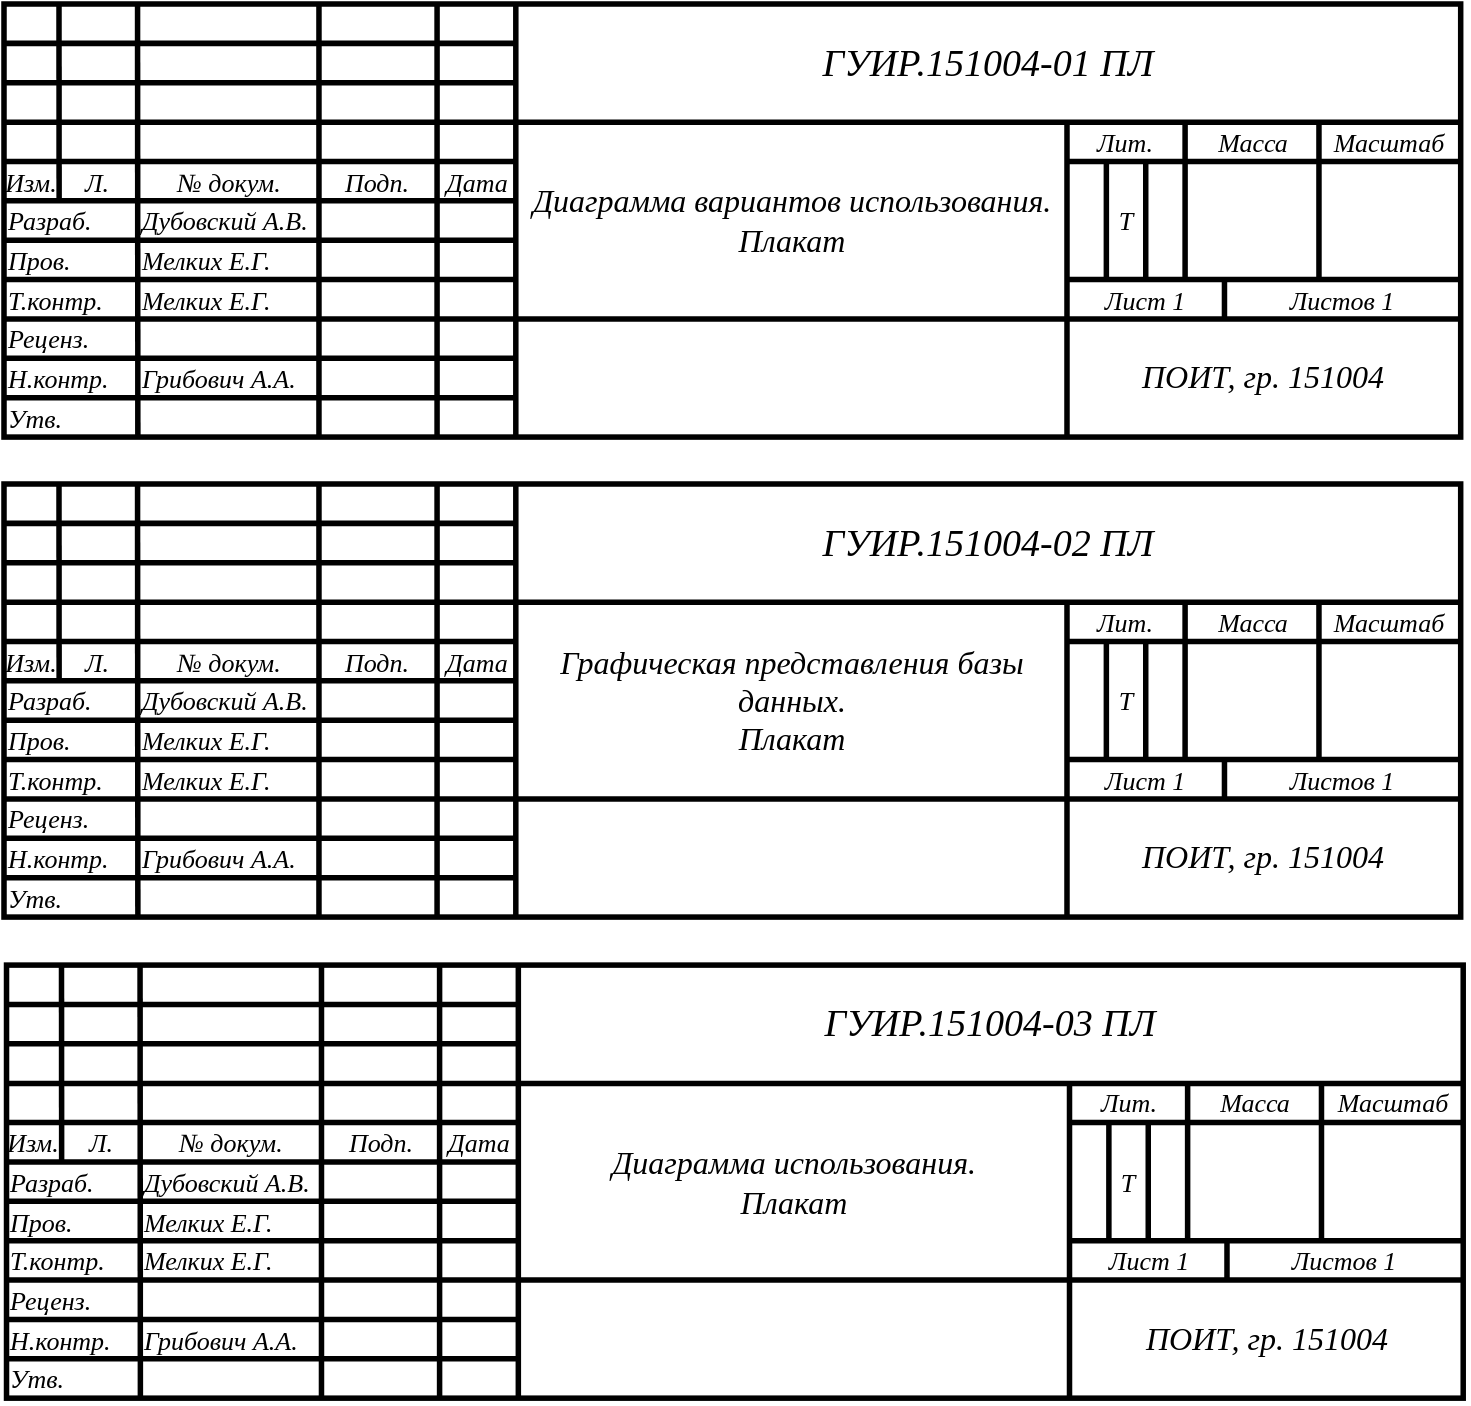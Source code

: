 <mxfile version="27.0.6">
  <diagram name="ПЛ1" id="BCYGwPUCeBlzCpxAiffp">
    <mxGraphModel dx="1426" dy="810" grid="1" gridSize="10" guides="1" tooltips="1" connect="1" arrows="1" fold="1" page="1" pageScale="1" pageWidth="1169" pageHeight="827" math="0" shadow="0">
      <root>
        <mxCell id="rkmQWpvUdDk4PN7RSiFf-0" />
        <mxCell id="rkmQWpvUdDk4PN7RSiFf-1" parent="rkmQWpvUdDk4PN7RSiFf-0" />
        <mxCell id="iraQruz9PAexpKHS_PoP-0" value="" style="group;strokeWidth=2.756;align=left;fontFamily=Гост тип А;fontStyle=2;fontSize=13;" parent="rkmQWpvUdDk4PN7RSiFf-1" vertex="1" connectable="0">
          <mxGeometry x="421.259" y="590.55" width="728.345" height="216.535" as="geometry" />
        </mxCell>
        <mxCell id="iraQruz9PAexpKHS_PoP-1" value="" style="rounded=0;whiteSpace=wrap;html=1;strokeWidth=2.756;fillColor=none;fontFamily=Гост тип А;fontSize=13;" parent="iraQruz9PAexpKHS_PoP-0" vertex="1">
          <mxGeometry width="728.345" height="216.535" as="geometry" />
        </mxCell>
        <mxCell id="iraQruz9PAexpKHS_PoP-2" style="vsdxID=48;edgeStyle=none;startArrow=none;endArrow=none;startSize=5;endSize=5;strokeColor=#000000;spacingTop=0;spacingBottom=0;spacingLeft=0;spacingRight=0;verticalAlign=middle;html=1;labelBackgroundColor=#ffffff;rounded=0;strokeWidth=2.756;fontFamily=Гост тип А;fontSize=13;fontStyle=2" parent="iraQruz9PAexpKHS_PoP-0" edge="1">
          <mxGeometry relative="1" as="geometry">
            <mxPoint x="10" as="offset" />
            <Array as="points" />
            <mxPoint x="610.235" y="137.795" as="sourcePoint" />
            <mxPoint x="610.235" y="157.48" as="targetPoint" />
          </mxGeometry>
        </mxCell>
        <mxCell id="iraQruz9PAexpKHS_PoP-3" style="vsdxID=1;edgeStyle=none;startArrow=none;endArrow=none;startSize=5;endSize=5;strokeColor=#000000;spacingTop=0;spacingBottom=0;spacingLeft=0;spacingRight=0;verticalAlign=middle;html=1;labelBackgroundColor=#ffffff;rounded=0;strokeWidth=2.756;fontFamily=Гост тип А;fontSize=13;fontStyle=2" parent="iraQruz9PAexpKHS_PoP-0" edge="1">
          <mxGeometry relative="1" as="geometry">
            <mxPoint x="10" as="offset" />
            <Array as="points" />
            <mxPoint x="531.495" y="59.055" as="sourcePoint" />
            <mxPoint x="531.495" y="216.535" as="targetPoint" />
          </mxGeometry>
        </mxCell>
        <mxCell id="iraQruz9PAexpKHS_PoP-4" style="vsdxID=4;edgeStyle=none;startArrow=none;endArrow=none;startSize=5;endSize=5;strokeColor=#000000;spacingTop=0;spacingBottom=0;spacingLeft=0;spacingRight=0;verticalAlign=middle;html=1;labelBackgroundColor=#ffffff;rounded=0;strokeWidth=2.756;fontFamily=Гост тип А;fontSize=13;fontStyle=2" parent="iraQruz9PAexpKHS_PoP-0" edge="1">
          <mxGeometry relative="1" as="geometry">
            <mxPoint x="10" as="offset" />
            <Array as="points" />
            <mxPoint x="255.905" y="216.535" as="sourcePoint" />
            <mxPoint x="255.905" as="targetPoint" />
          </mxGeometry>
        </mxCell>
        <mxCell id="iraQruz9PAexpKHS_PoP-5" style="vsdxID=11;edgeStyle=none;startArrow=none;endArrow=none;startSize=5;endSize=5;strokeColor=#000000;spacingTop=0;spacingBottom=0;spacingLeft=0;spacingRight=0;verticalAlign=middle;html=1;labelBackgroundColor=#ffffff;rounded=0;strokeWidth=2.756;fontFamily=Гост тип А;fontSize=13;fontStyle=2" parent="iraQruz9PAexpKHS_PoP-0" edge="1">
          <mxGeometry relative="1" as="geometry">
            <Array as="points" />
            <mxPoint x="728.345" y="59.174" as="sourcePoint" />
            <mxPoint y="59.174" as="targetPoint" />
          </mxGeometry>
        </mxCell>
        <mxCell id="iraQruz9PAexpKHS_PoP-6" style="vsdxID=12;edgeStyle=none;startArrow=none;endArrow=none;startSize=5;endSize=5;strokeColor=#000000;spacingTop=0;spacingBottom=0;spacingLeft=0;spacingRight=0;verticalAlign=middle;html=1;labelBackgroundColor=#ffffff;rounded=0;strokeWidth=2.756;fontFamily=Гост тип А;fontSize=13;fontStyle=2" parent="iraQruz9PAexpKHS_PoP-0" edge="1">
          <mxGeometry relative="1" as="geometry">
            <Array as="points" />
            <mxPoint x="728.345" y="157.48" as="sourcePoint" />
            <mxPoint y="157.48" as="targetPoint" />
          </mxGeometry>
        </mxCell>
        <mxCell id="iraQruz9PAexpKHS_PoP-7" style="vsdxID=13;edgeStyle=none;startArrow=none;endArrow=none;startSize=5;endSize=5;strokeColor=#000000;spacingTop=0;spacingBottom=0;spacingLeft=0;spacingRight=0;verticalAlign=middle;html=1;labelBackgroundColor=#ffffff;rounded=0;strokeWidth=2.756;fontFamily=Гост тип А;fontSize=13;fontStyle=2" parent="iraQruz9PAexpKHS_PoP-0" edge="1">
          <mxGeometry relative="1" as="geometry">
            <Array as="points" />
            <mxPoint x="255.905" y="196.85" as="sourcePoint" />
            <mxPoint y="196.85" as="targetPoint" />
          </mxGeometry>
        </mxCell>
        <mxCell id="iraQruz9PAexpKHS_PoP-8" style="vsdxID=22;edgeStyle=none;startArrow=none;endArrow=none;startSize=5;endSize=5;strokeColor=#000000;spacingTop=0;spacingBottom=0;spacingLeft=0;spacingRight=0;verticalAlign=middle;html=1;labelBackgroundColor=#ffffff;rounded=0;strokeWidth=2.756;fontFamily=Гост тип А;fontSize=13;fontStyle=2" parent="iraQruz9PAexpKHS_PoP-0" edge="1">
          <mxGeometry relative="1" as="geometry">
            <Array as="points" />
            <mxPoint x="255.905" y="177.165" as="sourcePoint" />
            <mxPoint y="177.165" as="targetPoint" />
          </mxGeometry>
        </mxCell>
        <mxCell id="iraQruz9PAexpKHS_PoP-9" style="vsdxID=23;edgeStyle=none;startArrow=none;endArrow=none;startSize=5;endSize=5;strokeColor=#000000;spacingTop=0;spacingBottom=0;spacingLeft=0;spacingRight=0;verticalAlign=middle;html=1;labelBackgroundColor=#ffffff;rounded=0;strokeWidth=2.756;fontFamily=Гост тип А;fontSize=13;fontStyle=2" parent="iraQruz9PAexpKHS_PoP-0" edge="1">
          <mxGeometry relative="1" as="geometry">
            <Array as="points" />
            <mxPoint x="255.905" y="137.795" as="sourcePoint" />
            <mxPoint y="137.795" as="targetPoint" />
          </mxGeometry>
        </mxCell>
        <mxCell id="iraQruz9PAexpKHS_PoP-10" style="vsdxID=24;edgeStyle=none;startArrow=none;endArrow=none;startSize=5;endSize=5;strokeColor=#000000;spacingTop=0;spacingBottom=0;spacingLeft=0;spacingRight=0;verticalAlign=middle;html=1;labelBackgroundColor=#ffffff;rounded=0;strokeWidth=2.756;fontFamily=Гост тип А;fontSize=13;fontStyle=2" parent="iraQruz9PAexpKHS_PoP-0" edge="1">
          <mxGeometry relative="1" as="geometry">
            <Array as="points" />
            <mxPoint x="255.905" y="118.11" as="sourcePoint" />
            <mxPoint y="118.11" as="targetPoint" />
          </mxGeometry>
        </mxCell>
        <mxCell id="iraQruz9PAexpKHS_PoP-11" style="vsdxID=25;edgeStyle=none;startArrow=none;endArrow=none;startSize=5;endSize=5;strokeColor=#000000;spacingTop=0;spacingBottom=0;spacingLeft=0;spacingRight=0;verticalAlign=middle;html=1;labelBackgroundColor=#ffffff;rounded=0;strokeWidth=2.756;fontFamily=Гост тип А;fontSize=13;fontStyle=2" parent="iraQruz9PAexpKHS_PoP-0" edge="1">
          <mxGeometry relative="1" as="geometry">
            <Array as="points" />
            <mxPoint x="255.905" y="98.425" as="sourcePoint" />
            <mxPoint y="98.425" as="targetPoint" />
          </mxGeometry>
        </mxCell>
        <mxCell id="iraQruz9PAexpKHS_PoP-12" style="vsdxID=26;edgeStyle=none;startArrow=none;endArrow=none;startSize=5;endSize=5;strokeColor=#000000;spacingTop=0;spacingBottom=0;spacingLeft=0;spacingRight=0;verticalAlign=middle;html=1;labelBackgroundColor=#ffffff;rounded=0;strokeWidth=2.756;fontFamily=Гост тип А;fontSize=13;fontStyle=2" parent="iraQruz9PAexpKHS_PoP-0" edge="1">
          <mxGeometry relative="1" as="geometry">
            <Array as="points" />
            <mxPoint x="255.905" y="78.74" as="sourcePoint" />
            <mxPoint y="78.74" as="targetPoint" />
          </mxGeometry>
        </mxCell>
        <mxCell id="iraQruz9PAexpKHS_PoP-13" style="vsdxID=27;edgeStyle=none;startArrow=none;endArrow=none;startSize=5;endSize=5;strokeColor=#000000;spacingTop=0;spacingBottom=0;spacingLeft=0;spacingRight=0;verticalAlign=middle;html=1;labelBackgroundColor=#ffffff;rounded=0;strokeWidth=2.756;fontFamily=Гост тип А;fontSize=13;fontStyle=2" parent="iraQruz9PAexpKHS_PoP-0" edge="1">
          <mxGeometry relative="1" as="geometry">
            <Array as="points" />
            <mxPoint x="255.905" y="39.37" as="sourcePoint" />
            <mxPoint y="39.37" as="targetPoint" />
          </mxGeometry>
        </mxCell>
        <mxCell id="iraQruz9PAexpKHS_PoP-14" style="vsdxID=29;edgeStyle=none;startArrow=none;endArrow=none;startSize=5;endSize=5;strokeColor=#000000;spacingTop=0;spacingBottom=0;spacingLeft=0;spacingRight=0;verticalAlign=middle;html=1;labelBackgroundColor=#ffffff;rounded=0;strokeWidth=2.756;fontFamily=Гост тип А;fontSize=13;fontStyle=2" parent="iraQruz9PAexpKHS_PoP-0" edge="1">
          <mxGeometry relative="1" as="geometry">
            <Array as="points" />
            <mxPoint x="728.345" y="137.795" as="sourcePoint" />
            <mxPoint x="531.495" y="137.795" as="targetPoint" />
          </mxGeometry>
        </mxCell>
        <mxCell id="iraQruz9PAexpKHS_PoP-15" style="vsdxID=30;edgeStyle=none;startArrow=none;endArrow=none;startSize=5;endSize=5;strokeColor=#000000;spacingTop=0;spacingBottom=0;spacingLeft=0;spacingRight=0;verticalAlign=middle;html=1;labelBackgroundColor=#ffffff;rounded=0;strokeWidth=2.756;fontFamily=Гост тип А;fontSize=13;fontStyle=2" parent="iraQruz9PAexpKHS_PoP-0" edge="1">
          <mxGeometry relative="1" as="geometry">
            <Array as="points" />
            <mxPoint x="531.495" y="78.74" as="sourcePoint" />
            <mxPoint x="728.345" y="78.74" as="targetPoint" />
          </mxGeometry>
        </mxCell>
        <mxCell id="iraQruz9PAexpKHS_PoP-16" style="vsdxID=31;edgeStyle=none;startArrow=none;endArrow=none;startSize=5;endSize=5;strokeColor=#000000;spacingTop=0;spacingBottom=0;spacingLeft=0;spacingRight=0;verticalAlign=middle;html=1;labelBackgroundColor=#ffffff;rounded=0;strokeWidth=2.756;fontFamily=Гост тип А;fontSize=13;fontStyle=2" parent="iraQruz9PAexpKHS_PoP-0" edge="1">
          <mxGeometry relative="1" as="geometry">
            <mxPoint x="10" as="offset" />
            <Array as="points" />
            <mxPoint x="216.535" y="216.535" as="sourcePoint" />
            <mxPoint x="216.535" as="targetPoint" />
          </mxGeometry>
        </mxCell>
        <mxCell id="iraQruz9PAexpKHS_PoP-17" style="vsdxID=33;edgeStyle=none;startArrow=none;endArrow=none;startSize=5;endSize=5;strokeColor=#000000;spacingTop=0;spacingBottom=0;spacingLeft=0;spacingRight=0;verticalAlign=middle;html=1;labelBackgroundColor=#ffffff;rounded=0;strokeWidth=2.756;fontFamily=Гост тип А;fontSize=13;fontStyle=2" parent="iraQruz9PAexpKHS_PoP-0" edge="1">
          <mxGeometry relative="1" as="geometry">
            <mxPoint x="10" as="offset" />
            <Array as="points" />
            <mxPoint x="157.48" y="216.535" as="sourcePoint" />
            <mxPoint x="157.48" as="targetPoint" />
          </mxGeometry>
        </mxCell>
        <mxCell id="iraQruz9PAexpKHS_PoP-18" style="vsdxID=34;edgeStyle=none;startArrow=none;endArrow=none;startSize=5;endSize=5;strokeColor=#000000;spacingTop=0;spacingBottom=0;spacingLeft=0;spacingRight=0;verticalAlign=middle;html=1;labelBackgroundColor=#ffffff;rounded=0;strokeWidth=2.756;fontFamily=Гост тип А;fontSize=13;fontStyle=2" parent="iraQruz9PAexpKHS_PoP-0" edge="1">
          <mxGeometry relative="1" as="geometry">
            <mxPoint x="10" as="offset" />
            <Array as="points" />
            <mxPoint x="66.929" y="216.535" as="sourcePoint" />
            <mxPoint x="66.777" as="targetPoint" />
          </mxGeometry>
        </mxCell>
        <mxCell id="iraQruz9PAexpKHS_PoP-19" style="vsdxID=35;edgeStyle=none;startArrow=none;endArrow=none;startSize=5;endSize=5;strokeColor=#000000;spacingTop=0;spacingBottom=0;spacingLeft=0;spacingRight=0;verticalAlign=middle;html=1;labelBackgroundColor=#ffffff;rounded=0;strokeWidth=2.756;fontFamily=Гост тип А;fontSize=13;fontStyle=2" parent="iraQruz9PAexpKHS_PoP-0" edge="1">
          <mxGeometry relative="1" as="geometry">
            <mxPoint x="10" as="offset" />
            <Array as="points" />
            <mxPoint x="27.559" y="98.425" as="sourcePoint" />
            <mxPoint x="27.497" as="targetPoint" />
          </mxGeometry>
        </mxCell>
        <mxCell id="iraQruz9PAexpKHS_PoP-20" style="vsdxID=36;edgeStyle=none;startArrow=none;endArrow=none;startSize=5;endSize=5;strokeColor=#000000;spacingTop=0;spacingBottom=0;spacingLeft=0;spacingRight=0;verticalAlign=middle;html=1;labelBackgroundColor=#ffffff;rounded=0;strokeWidth=2.756;fontFamily=Гост тип А;fontSize=13;fontStyle=2" parent="iraQruz9PAexpKHS_PoP-0" edge="1">
          <mxGeometry relative="1" as="geometry">
            <mxPoint x="10" as="offset" />
            <Array as="points" />
            <mxPoint x="590.55" y="59.055" as="sourcePoint" />
            <mxPoint x="590.55" y="137.795" as="targetPoint" />
          </mxGeometry>
        </mxCell>
        <mxCell id="iraQruz9PAexpKHS_PoP-21" style="vsdxID=38;edgeStyle=none;startArrow=none;endArrow=none;startSize=5;endSize=5;strokeColor=#000000;spacingTop=0;spacingBottom=0;spacingLeft=0;spacingRight=0;verticalAlign=middle;html=1;labelBackgroundColor=#ffffff;rounded=0;strokeWidth=2.756;fontFamily=Гост тип А;fontSize=13;fontStyle=2" parent="iraQruz9PAexpKHS_PoP-0" edge="1">
          <mxGeometry relative="1" as="geometry">
            <mxPoint x="10" as="offset" />
            <Array as="points" />
            <mxPoint x="657.479" y="59.055" as="sourcePoint" />
            <mxPoint x="657.479" y="137.795" as="targetPoint" />
          </mxGeometry>
        </mxCell>
        <mxCell id="iraQruz9PAexpKHS_PoP-22" style="vsdxID=39;edgeStyle=none;startArrow=none;endArrow=none;startSize=5;endSize=5;strokeColor=#000000;spacingTop=0;spacingBottom=0;spacingLeft=0;spacingRight=0;verticalAlign=middle;html=1;labelBackgroundColor=#ffffff;rounded=0;strokeWidth=2.756;fontFamily=Гост тип А;fontSize=13;fontStyle=2" parent="iraQruz9PAexpKHS_PoP-0" edge="1">
          <mxGeometry relative="1" as="geometry">
            <mxPoint x="10" as="offset" />
            <Array as="points" />
            <mxPoint x="551.18" y="78.74" as="sourcePoint" />
            <mxPoint x="551.18" y="137.795" as="targetPoint" />
          </mxGeometry>
        </mxCell>
        <mxCell id="iraQruz9PAexpKHS_PoP-23" style="vsdxID=40;edgeStyle=none;startArrow=none;endArrow=none;startSize=5;endSize=5;strokeColor=#000000;spacingTop=0;spacingBottom=0;spacingLeft=0;spacingRight=0;verticalAlign=middle;html=1;labelBackgroundColor=#ffffff;rounded=0;strokeWidth=2.756;fontFamily=Гост тип А;fontSize=13;fontStyle=2" parent="iraQruz9PAexpKHS_PoP-0" edge="1">
          <mxGeometry relative="1" as="geometry">
            <mxPoint x="10" as="offset" />
            <Array as="points" />
            <mxPoint x="570.865" y="78.74" as="sourcePoint" />
            <mxPoint x="570.865" y="137.795" as="targetPoint" />
          </mxGeometry>
        </mxCell>
        <mxCell id="iraQruz9PAexpKHS_PoP-24" value="&lt;p style=&quot;margin-left: 0 ; margin-right: 0 ; margin-top: 0px ; margin-bottom: 0px ; text-indent: 0 ; direction: ltr&quot;&gt;&lt;span&gt;Изм.&lt;/span&gt;&lt;br&gt;&lt;/p&gt;" style="verticalAlign=middle;align=center;vsdxID=45;fillColor=none;gradientColor=none;shape=stencil(nZBLDoAgDERP0z3SIyjew0SURgSD+Lu9kMZoXLhwN9O+tukAlrNpJg1SzDH4QW/URgNYgZTkjA4UkwJUgGXng+6DX1zLfmoymdXo17xh5zmRJ6Q42BWCfc2oJfdAr+Yv+AP9Cb7OJ3H/2JG1HNGz/84klThPVCc=);strokeColor=none;labelBackgroundColor=none;rounded=0;html=1;whiteSpace=wrap;strokeWidth=2.756;fontFamily=Гост тип А;fontStyle=2;fontSize=13;" parent="iraQruz9PAexpKHS_PoP-0" vertex="1">
          <mxGeometry y="78.74" width="27.497" height="19.685" as="geometry" />
        </mxCell>
        <mxCell id="iraQruz9PAexpKHS_PoP-25" value="&lt;p style=&quot;margin-left: 0 ; margin-right: 0 ; margin-top: 0px ; margin-bottom: 0px ; text-indent: 0 ; direction: ltr&quot;&gt;&lt;span&gt;Л.&lt;/span&gt;&lt;br&gt;&lt;/p&gt;" style="verticalAlign=middle;align=center;vsdxID=45;fillColor=none;gradientColor=none;shape=stencil(nZBLDoAgDERP0z3SIyjew0SURgSD+Lu9kMZoXLhwN9O+tukAlrNpJg1SzDH4QW/URgNYgZTkjA4UkwJUgGXng+6DX1zLfmoymdXo17xh5zmRJ6Q42BWCfc2oJfdAr+Yv+AP9Cb7OJ3H/2JG1HNGz/84klThPVCc=);strokeColor=none;labelBackgroundColor=none;rounded=0;html=1;whiteSpace=wrap;strokeWidth=2.756;fontFamily=Гост тип А;fontStyle=2;fontSize=13;" parent="iraQruz9PAexpKHS_PoP-0" vertex="1">
          <mxGeometry x="27.498" y="78.74" width="39.281" height="19.685" as="geometry" />
        </mxCell>
        <mxCell id="iraQruz9PAexpKHS_PoP-26" value="&lt;p style=&quot;margin-left: 0 ; margin-right: 0 ; margin-top: 0px ; margin-bottom: 0px ; text-indent: 0 ; direction: ltr&quot;&gt;&lt;span&gt;№ докум.&lt;/span&gt;&lt;br&gt;&lt;/p&gt;" style="verticalAlign=middle;align=center;vsdxID=45;fillColor=none;gradientColor=none;shape=stencil(nZBLDoAgDERP0z3SIyjew0SURgSD+Lu9kMZoXLhwN9O+tukAlrNpJg1SzDH4QW/URgNYgZTkjA4UkwJUgGXng+6DX1zLfmoymdXo17xh5zmRJ6Q42BWCfc2oJfdAr+Yv+AP9Cb7OJ3H/2JG1HNGz/84klThPVCc=);strokeColor=none;labelBackgroundColor=none;rounded=0;html=1;whiteSpace=wrap;strokeWidth=2.756;fontFamily=Гост тип А;fontStyle=2;fontSize=13;" parent="iraQruz9PAexpKHS_PoP-0" vertex="1">
          <mxGeometry x="66.929" y="78.74" width="90.551" height="19.685" as="geometry" />
        </mxCell>
        <mxCell id="iraQruz9PAexpKHS_PoP-27" value="&lt;p style=&quot;margin-left: 0 ; margin-right: 0 ; margin-top: 0px ; margin-bottom: 0px ; text-indent: 0 ; direction: ltr&quot;&gt;&lt;span&gt;Подп.&lt;/span&gt;&lt;br&gt;&lt;/p&gt;" style="verticalAlign=middle;align=center;vsdxID=45;fillColor=none;gradientColor=none;shape=stencil(nZBLDoAgDERP0z3SIyjew0SURgSD+Lu9kMZoXLhwN9O+tukAlrNpJg1SzDH4QW/URgNYgZTkjA4UkwJUgGXng+6DX1zLfmoymdXo17xh5zmRJ6Q42BWCfc2oJfdAr+Yv+AP9Cb7OJ3H/2JG1HNGz/84klThPVCc=);strokeColor=none;labelBackgroundColor=none;rounded=0;html=1;whiteSpace=wrap;strokeWidth=2.756;fontFamily=Гост тип А;fontStyle=2;fontSize=13;" parent="iraQruz9PAexpKHS_PoP-0" vertex="1">
          <mxGeometry x="157.48" y="78.74" width="58.921" height="19.685" as="geometry" />
        </mxCell>
        <mxCell id="iraQruz9PAexpKHS_PoP-28" value="&lt;span&gt;Дата&lt;/span&gt;" style="verticalAlign=middle;align=center;vsdxID=45;fillColor=none;gradientColor=none;shape=stencil(nZBLDoAgDERP0z3SIyjew0SURgSD+Lu9kMZoXLhwN9O+tukAlrNpJg1SzDH4QW/URgNYgZTkjA4UkwJUgGXng+6DX1zLfmoymdXo17xh5zmRJ6Q42BWCfc2oJfdAr+Yv+AP9Cb7OJ3H/2JG1HNGz/84klThPVCc=);strokeColor=none;labelBackgroundColor=none;rounded=0;html=1;whiteSpace=wrap;strokeWidth=2.756;fontFamily=Гост тип А;fontStyle=2;fontSize=13;" parent="iraQruz9PAexpKHS_PoP-0" vertex="1">
          <mxGeometry x="216.535" y="78.74" width="39.281" height="19.685" as="geometry" />
        </mxCell>
        <mxCell id="iraQruz9PAexpKHS_PoP-29" value="&lt;p style=&quot;margin-left: 0 ; margin-right: 0 ; margin-top: 0px ; margin-bottom: 0px ; text-indent: 0 ; direction: ltr&quot;&gt;&lt;span&gt;Разраб.&lt;/span&gt;&lt;br&gt;&lt;/p&gt;" style="verticalAlign=middle;align=left;vsdxID=45;fillColor=none;gradientColor=none;shape=stencil(nZBLDoAgDERP0z3SIyjew0SURgSD+Lu9kMZoXLhwN9O+tukAlrNpJg1SzDH4QW/URgNYgZTkjA4UkwJUgGXng+6DX1zLfmoymdXo17xh5zmRJ6Q42BWCfc2oJfdAr+Yv+AP9Cb7OJ3H/2JG1HNGz/84klThPVCc=);strokeColor=none;labelBackgroundColor=none;rounded=0;html=1;whiteSpace=wrap;strokeWidth=2.756;fontFamily=Гост тип А;fontStyle=2;fontSize=13;" parent="iraQruz9PAexpKHS_PoP-0" vertex="1">
          <mxGeometry y="98.425" width="66.777" height="19.685" as="geometry" />
        </mxCell>
        <mxCell id="iraQruz9PAexpKHS_PoP-30" value="&lt;p style=&quot;margin-left: 0 ; margin-right: 0 ; margin-top: 0px ; margin-bottom: 0px ; text-indent: 0 ; direction: ltr&quot;&gt;&lt;span&gt;Пров.&lt;/span&gt;&lt;br&gt;&lt;/p&gt;" style="verticalAlign=middle;align=left;vsdxID=45;fillColor=none;gradientColor=none;shape=stencil(nZBLDoAgDERP0z3SIyjew0SURgSD+Lu9kMZoXLhwN9O+tukAlrNpJg1SzDH4QW/URgNYgZTkjA4UkwJUgGXng+6DX1zLfmoymdXo17xh5zmRJ6Q42BWCfc2oJfdAr+Yv+AP9Cb7OJ3H/2JG1HNGz/84klThPVCc=);strokeColor=none;labelBackgroundColor=none;rounded=0;html=1;whiteSpace=wrap;strokeWidth=2.756;fontFamily=Гост тип А;fontStyle=2;fontSize=13;" parent="iraQruz9PAexpKHS_PoP-0" vertex="1">
          <mxGeometry y="118.11" width="66.777" height="19.685" as="geometry" />
        </mxCell>
        <mxCell id="iraQruz9PAexpKHS_PoP-31" value="&lt;p style=&quot;margin-left: 0 ; margin-right: 0 ; margin-top: 0px ; margin-bottom: 0px ; text-indent: 0 ; direction: ltr&quot;&gt;&lt;span&gt;Т.контр.&lt;/span&gt;&lt;br&gt;&lt;/p&gt;" style="verticalAlign=middle;align=left;vsdxID=45;fillColor=none;gradientColor=none;shape=stencil(nZBLDoAgDERP0z3SIyjew0SURgSD+Lu9kMZoXLhwN9O+tukAlrNpJg1SzDH4QW/URgNYgZTkjA4UkwJUgGXng+6DX1zLfmoymdXo17xh5zmRJ6Q42BWCfc2oJfdAr+Yv+AP9Cb7OJ3H/2JG1HNGz/84klThPVCc=);strokeColor=none;labelBackgroundColor=none;rounded=0;html=1;whiteSpace=wrap;strokeWidth=2.756;fontFamily=Гост тип А;fontStyle=2;fontSize=13;" parent="iraQruz9PAexpKHS_PoP-0" vertex="1">
          <mxGeometry y="137.795" width="66.777" height="19.685" as="geometry" />
        </mxCell>
        <mxCell id="iraQruz9PAexpKHS_PoP-32" value="&lt;p style=&quot;margin-left: 0 ; margin-right: 0 ; margin-top: 0px ; margin-bottom: 0px ; text-indent: 0 ; direction: ltr&quot;&gt;&lt;span&gt;Реценз.&lt;/span&gt;&lt;br&gt;&lt;/p&gt;" style="verticalAlign=middle;align=left;vsdxID=45;fillColor=none;gradientColor=none;shape=stencil(nZBLDoAgDERP0z3SIyjew0SURgSD+Lu9kMZoXLhwN9O+tukAlrNpJg1SzDH4QW/URgNYgZTkjA4UkwJUgGXng+6DX1zLfmoymdXo17xh5zmRJ6Q42BWCfc2oJfdAr+Yv+AP9Cb7OJ3H/2JG1HNGz/84klThPVCc=);strokeColor=none;labelBackgroundColor=none;rounded=0;html=1;whiteSpace=wrap;strokeWidth=2.756;fontFamily=Гост тип А;fontStyle=2;fontSize=13;" parent="iraQruz9PAexpKHS_PoP-0" vertex="1">
          <mxGeometry y="157.48" width="66.777" height="19.685" as="geometry" />
        </mxCell>
        <mxCell id="iraQruz9PAexpKHS_PoP-33" value="&lt;p style=&quot;margin-left: 0 ; margin-right: 0 ; margin-top: 0px ; margin-bottom: 0px ; text-indent: 0 ; direction: ltr&quot;&gt;&lt;span&gt;Н.контр.&lt;/span&gt;&lt;br&gt;&lt;/p&gt;" style="verticalAlign=middle;align=left;vsdxID=45;fillColor=none;gradientColor=none;shape=stencil(nZBLDoAgDERP0z3SIyjew0SURgSD+Lu9kMZoXLhwN9O+tukAlrNpJg1SzDH4QW/URgNYgZTkjA4UkwJUgGXng+6DX1zLfmoymdXo17xh5zmRJ6Q42BWCfc2oJfdAr+Yv+AP9Cb7OJ3H/2JG1HNGz/84klThPVCc=);strokeColor=none;labelBackgroundColor=none;rounded=0;html=1;whiteSpace=wrap;strokeWidth=2.756;fontFamily=Гост тип А;fontStyle=2;fontSize=13;" parent="iraQruz9PAexpKHS_PoP-0" vertex="1">
          <mxGeometry y="177.165" width="66.777" height="19.685" as="geometry" />
        </mxCell>
        <mxCell id="iraQruz9PAexpKHS_PoP-34" value="&lt;p style=&quot;margin-left: 0 ; margin-right: 0 ; margin-top: 0px ; margin-bottom: 0px ; text-indent: 0 ; direction: ltr&quot;&gt;&lt;span style=&quot;font-family: &amp;quot;ГОСТ тип А&amp;quot;;&quot;&gt;Дубовский А.В.&lt;/span&gt;&lt;/p&gt;" style="verticalAlign=middle;align=left;vsdxID=45;fillColor=none;shape=stencil(nZBLDoAgDERP0z3SIyjew0SURgSD+Lu9kMZoXLhwN9O+tukAlrNpJg1SzDH4QW/URgNYgZTkjA4UkwJUgGXng+6DX1zLfmoymdXo17xh5zmRJ6Q42BWCfc2oJfdAr+Yv+AP9Cb7OJ3H/2JG1HNGz/84klThPVCc=);labelBackgroundColor=none;rounded=0;html=1;whiteSpace=wrap;strokeWidth=2.756;fontFamily=Гост тип А;fontStyle=2;fontSize=13;strokeColor=none;" parent="iraQruz9PAexpKHS_PoP-0" vertex="1">
          <mxGeometry x="66.778" y="98.425" width="90.551" height="19.685" as="geometry" />
        </mxCell>
        <mxCell id="iraQruz9PAexpKHS_PoP-35" value="&lt;p style=&quot;margin-left: 0 ; margin-right: 0 ; margin-top: 0px ; margin-bottom: 0px ; text-indent: 0 ; direction: ltr&quot;&gt;&lt;span style=&quot;font-family: &amp;quot;ГОСТ тип А&amp;quot;;&quot;&gt;Мелких Е.Г.&lt;/span&gt;&lt;/p&gt;" style="verticalAlign=middle;align=left;vsdxID=45;fillColor=none;shape=stencil(nZBLDoAgDERP0z3SIyjew0SURgSD+Lu9kMZoXLhwN9O+tukAlrNpJg1SzDH4QW/URgNYgZTkjA4UkwJUgGXng+6DX1zLfmoymdXo17xh5zmRJ6Q42BWCfc2oJfdAr+Yv+AP9Cb7OJ3H/2JG1HNGz/84klThPVCc=);labelBackgroundColor=none;rounded=0;html=1;whiteSpace=wrap;strokeWidth=2.756;fontFamily=Гост тип А;fontStyle=2;fontSize=13;strokeColor=none;" parent="iraQruz9PAexpKHS_PoP-0" vertex="1">
          <mxGeometry x="66.929" y="118.11" width="90.551" height="19.685" as="geometry" />
        </mxCell>
        <mxCell id="iraQruz9PAexpKHS_PoP-36" value="&lt;p style=&quot;margin-left: 0 ; margin-right: 0 ; margin-top: 0px ; margin-bottom: 0px ; text-indent: 0 ; direction: ltr&quot;&gt;&lt;span style=&quot;color: rgb(0, 0, 0); font-family: &amp;quot;ГОСТ тип А&amp;quot;;&quot;&gt;Мелких Е.Г.&lt;/span&gt;&lt;/p&gt;" style="verticalAlign=middle;align=left;vsdxID=45;shape=stencil(nZBLDoAgDERP0z3SIyjew0SURgSD+Lu9kMZoXLhwN9O+tukAlrNpJg1SzDH4QW/URgNYgZTkjA4UkwJUgGXng+6DX1zLfmoymdXo17xh5zmRJ6Q42BWCfc2oJfdAr+Yv+AP9Cb7OJ3H/2JG1HNGz/84klThPVCc=);labelBackgroundColor=none;rounded=0;html=1;whiteSpace=wrap;strokeWidth=2.756;fontFamily=Гост тип А;fontStyle=2;fontSize=13;fillColor=none;fontColor=#FF3333;strokeColor=none;" parent="iraQruz9PAexpKHS_PoP-0" vertex="1">
          <mxGeometry x="66.929" y="137.795" width="90.551" height="19.685" as="geometry" />
        </mxCell>
        <mxCell id="iraQruz9PAexpKHS_PoP-37" value="&lt;p style=&quot;margin-left: 0 ; margin-right: 0 ; margin-top: 0px ; margin-bottom: 0px ; text-indent: 0 ; direction: ltr&quot;&gt;&lt;br&gt;&lt;/p&gt;" style="verticalAlign=middle;align=left;vsdxID=45;shape=stencil(nZBLDoAgDERP0z3SIyjew0SURgSD+Lu9kMZoXLhwN9O+tukAlrNpJg1SzDH4QW/URgNYgZTkjA4UkwJUgGXng+6DX1zLfmoymdXo17xh5zmRJ6Q42BWCfc2oJfdAr+Yv+AP9Cb7OJ3H/2JG1HNGz/84klThPVCc=);labelBackgroundColor=none;rounded=0;html=1;whiteSpace=wrap;strokeWidth=2.756;fontFamily=Гост тип А;fontStyle=2;fontSize=13;fillColor=none;fontColor=#FF3333;strokeColor=none;" parent="iraQruz9PAexpKHS_PoP-0" vertex="1">
          <mxGeometry x="66.778" y="157.48" width="90.551" height="19.685" as="geometry" />
        </mxCell>
        <mxCell id="iraQruz9PAexpKHS_PoP-38" value="&lt;p style=&quot;margin-left: 0 ; margin-right: 0 ; margin-top: 0px ; margin-bottom: 0px ; text-indent: 0 ; direction: ltr&quot;&gt;&lt;span style=&quot;&quot;&gt;Грибович А.А.&lt;/span&gt;&lt;/p&gt;" style="verticalAlign=middle;align=left;vsdxID=45;fillColor=none;shape=stencil(nZBLDoAgDERP0z3SIyjew0SURgSD+Lu9kMZoXLhwN9O+tukAlrNpJg1SzDH4QW/URgNYgZTkjA4UkwJUgGXng+6DX1zLfmoymdXo17xh5zmRJ6Q42BWCfc2oJfdAr+Yv+AP9Cb7OJ3H/2JG1HNGz/84klThPVCc=);labelBackgroundColor=none;rounded=0;html=1;whiteSpace=wrap;strokeWidth=2.756;fontFamily=Гост тип А;fontStyle=2;fontSize=13;strokeColor=none;" parent="iraQruz9PAexpKHS_PoP-0" vertex="1">
          <mxGeometry x="66.778" y="177.165" width="90.551" height="19.685" as="geometry" />
        </mxCell>
        <mxCell id="iraQruz9PAexpKHS_PoP-39" value="&lt;p style=&quot;margin-left: 0 ; margin-right: 0 ; margin-top: 0px ; margin-bottom: 0px ; text-indent: 0 ; direction: ltr&quot;&gt;&lt;br&gt;&lt;/p&gt;" style="verticalAlign=middle;align=left;vsdxID=45;shape=stencil(nZBLDoAgDERP0z3SIyjew0SURgSD+Lu9kMZoXLhwN9O+tukAlrNpJg1SzDH4QW/URgNYgZTkjA4UkwJUgGXng+6DX1zLfmoymdXo17xh5zmRJ6Q42BWCfc2oJfdAr+Yv+AP9Cb7OJ3H/2JG1HNGz/84klThPVCc=);labelBackgroundColor=none;rounded=0;html=1;whiteSpace=wrap;strokeWidth=2.756;fontFamily=Гост тип А;fontStyle=2;fontSize=13;fillColor=none;fontColor=#FF3333;strokeColor=none;" parent="iraQruz9PAexpKHS_PoP-0" vertex="1">
          <mxGeometry x="66.778" y="196.85" width="90.551" height="19.685" as="geometry" />
        </mxCell>
        <mxCell id="iraQruz9PAexpKHS_PoP-40" value="&lt;span style=&quot;&quot;&gt;ГУИР.151004-03 ПЛ&lt;/span&gt;" style="text;whiteSpace=wrap;html=1;align=center;verticalAlign=middle;fontFamily=Гост тип А;fontStyle=2;fontSize=19;strokeWidth=2.756;" parent="iraQruz9PAexpKHS_PoP-0" vertex="1">
          <mxGeometry x="255.905" width="472.44" height="59.055" as="geometry" />
        </mxCell>
        <mxCell id="iraQruz9PAexpKHS_PoP-41" value="&lt;span style=&quot;&quot;&gt;Диаграмма использования.&lt;/span&gt;&lt;br style=&quot;&quot;&gt;&lt;span style=&quot;&quot;&gt;Плакат&lt;/span&gt;" style="text;whiteSpace=wrap;html=1;align=center;verticalAlign=middle;fontFamily=Гост тип А;fontStyle=2;fontSize=16;strokeWidth=2.756;" parent="iraQruz9PAexpKHS_PoP-0" vertex="1">
          <mxGeometry x="255.905" y="59.055" width="275.59" height="98.425" as="geometry" />
        </mxCell>
        <mxCell id="iraQruz9PAexpKHS_PoP-42" value="&lt;p style=&quot;margin-left: 0 ; margin-right: 0 ; margin-top: 0px ; margin-bottom: 0px ; text-indent: 0 ; direction: ltr&quot;&gt;&lt;span&gt;Лист 1&lt;/span&gt;&lt;br&gt;&lt;/p&gt;" style="verticalAlign=middle;align=center;vsdxID=45;fillColor=none;gradientColor=none;shape=stencil(nZBLDoAgDERP0z3SIyjew0SURgSD+Lu9kMZoXLhwN9O+tukAlrNpJg1SzDH4QW/URgNYgZTkjA4UkwJUgGXng+6DX1zLfmoymdXo17xh5zmRJ6Q42BWCfc2oJfdAr+Yv+AP9Cb7OJ3H/2JG1HNGz/84klThPVCc=);strokeColor=none;labelBackgroundColor=none;rounded=0;html=1;whiteSpace=wrap;strokeWidth=2.756;fontFamily=Гост тип А;fontStyle=2;fontSize=13;" parent="iraQruz9PAexpKHS_PoP-0" vertex="1">
          <mxGeometry x="531.495" y="137.795" width="78.561" height="19.685" as="geometry" />
        </mxCell>
        <mxCell id="iraQruz9PAexpKHS_PoP-43" value="&lt;p style=&quot;margin-left: 0 ; margin-right: 0 ; margin-top: 0px ; margin-bottom: 0px ; text-indent: 0 ; direction: ltr&quot;&gt;&lt;span&gt;Листов 1&lt;/span&gt;&lt;br&gt;&lt;/p&gt;" style="verticalAlign=middle;align=center;vsdxID=45;fillColor=none;gradientColor=none;shape=stencil(nZBLDoAgDERP0z3SIyjew0SURgSD+Lu9kMZoXLhwN9O+tukAlrNpJg1SzDH4QW/URgNYgZTkjA4UkwJUgGXng+6DX1zLfmoymdXo17xh5zmRJ6Q42BWCfc2oJfdAr+Yv+AP9Cb7OJ3H/2JG1HNGz/84klThPVCc=);strokeColor=none;labelBackgroundColor=none;rounded=0;html=1;whiteSpace=wrap;strokeWidth=2.756;fontFamily=Гост тип А;fontStyle=2;fontSize=13;" parent="iraQruz9PAexpKHS_PoP-0" vertex="1">
          <mxGeometry x="610.235" y="137.795" width="118.11" height="19.685" as="geometry" />
        </mxCell>
        <mxCell id="iraQruz9PAexpKHS_PoP-44" value="&lt;p style=&quot;margin-left: 0 ; margin-right: 0 ; margin-top: 0px ; margin-bottom: 0px ; text-indent: 0 ; direction: ltr&quot;&gt;&lt;span&gt;Т&lt;/span&gt;&lt;br&gt;&lt;/p&gt;" style="verticalAlign=middle;align=center;vsdxID=45;fillColor=none;gradientColor=none;shape=stencil(nZBLDoAgDERP0z3SIyjew0SURgSD+Lu9kMZoXLhwN9O+tukAlrNpJg1SzDH4QW/URgNYgZTkjA4UkwJUgGXng+6DX1zLfmoymdXo17xh5zmRJ6Q42BWCfc2oJfdAr+Yv+AP9Cb7OJ3H/2JG1HNGz/84klThPVCc=);strokeColor=none;labelBackgroundColor=none;rounded=0;html=1;whiteSpace=wrap;strokeWidth=2.756;fontFamily=Гост тип А;fontStyle=2;fontSize=13;" parent="iraQruz9PAexpKHS_PoP-0" vertex="1">
          <mxGeometry x="551.18" y="78.74" width="19.64" height="59.055" as="geometry" />
        </mxCell>
        <mxCell id="iraQruz9PAexpKHS_PoP-45" value="&lt;p style=&quot;margin-left: 0 ; margin-right: 0 ; margin-top: 0px ; margin-bottom: 0px ; text-indent: 0 ; direction: ltr&quot;&gt;&lt;span&gt;Лит.&lt;/span&gt;&lt;br&gt;&lt;/p&gt;" style="verticalAlign=middle;align=center;vsdxID=45;fillColor=none;gradientColor=none;shape=stencil(nZBLDoAgDERP0z3SIyjew0SURgSD+Lu9kMZoXLhwN9O+tukAlrNpJg1SzDH4QW/URgNYgZTkjA4UkwJUgGXng+6DX1zLfmoymdXo17xh5zmRJ6Q42BWCfc2oJfdAr+Yv+AP9Cb7OJ3H/2JG1HNGz/84klThPVCc=);strokeColor=none;labelBackgroundColor=none;rounded=0;html=1;whiteSpace=wrap;strokeWidth=2.756;fontFamily=Гост тип А;fontStyle=2;fontSize=13;" parent="iraQruz9PAexpKHS_PoP-0" vertex="1">
          <mxGeometry x="531.495" y="59.055" width="58.921" height="19.685" as="geometry" />
        </mxCell>
        <mxCell id="iraQruz9PAexpKHS_PoP-46" value="&lt;p style=&quot;margin-left: 0 ; margin-right: 0 ; margin-top: 0px ; margin-bottom: 0px ; text-indent: 0 ; direction: ltr&quot;&gt;&lt;span&gt;Масса&lt;/span&gt;&lt;br&gt;&lt;/p&gt;" style="verticalAlign=middle;align=center;vsdxID=45;fillColor=none;gradientColor=none;shape=stencil(nZBLDoAgDERP0z3SIyjew0SURgSD+Lu9kMZoXLhwN9O+tukAlrNpJg1SzDH4QW/URgNYgZTkjA4UkwJUgGXng+6DX1zLfmoymdXo17xh5zmRJ6Q42BWCfc2oJfdAr+Yv+AP9Cb7OJ3H/2JG1HNGz/84klThPVCc=);strokeColor=none;labelBackgroundColor=none;rounded=0;html=1;whiteSpace=wrap;strokeWidth=2.756;fontFamily=Гост тип А;fontStyle=2;fontSize=13;" parent="iraQruz9PAexpKHS_PoP-0" vertex="1">
          <mxGeometry x="590.55" y="59.055" width="66.777" height="19.685" as="geometry" />
        </mxCell>
        <mxCell id="iraQruz9PAexpKHS_PoP-47" value="&lt;p style=&quot;margin-left: 0 ; margin-right: 0 ; margin-top: 0px ; margin-bottom: 0px ; text-indent: 0 ; direction: ltr&quot;&gt;&lt;span&gt;Масштаб&lt;/span&gt;&lt;br&gt;&lt;/p&gt;" style="verticalAlign=middle;align=center;vsdxID=45;fillColor=none;gradientColor=none;shape=stencil(nZBLDoAgDERP0z3SIyjew0SURgSD+Lu9kMZoXLhwN9O+tukAlrNpJg1SzDH4QW/URgNYgZTkjA4UkwJUgGXng+6DX1zLfmoymdXo17xh5zmRJ6Q42BWCfc2oJfdAr+Yv+AP9Cb7OJ3H/2JG1HNGz/84klThPVCc=);strokeColor=none;labelBackgroundColor=none;rounded=0;html=1;whiteSpace=wrap;strokeWidth=2.756;fontFamily=Гост тип А;fontStyle=2;fontSize=13;" parent="iraQruz9PAexpKHS_PoP-0" vertex="1">
          <mxGeometry x="657.479" y="59.055" width="70.866" height="19.685" as="geometry" />
        </mxCell>
        <mxCell id="iraQruz9PAexpKHS_PoP-48" style="vsdxID=27;edgeStyle=none;startArrow=none;endArrow=none;startSize=5;endSize=5;strokeColor=#000000;spacingTop=0;spacingBottom=0;spacingLeft=0;spacingRight=0;verticalAlign=middle;html=1;labelBackgroundColor=#ffffff;rounded=0;strokeWidth=2.756;fontFamily=Гост тип А;fontSize=13;fontStyle=2" parent="iraQruz9PAexpKHS_PoP-0" edge="1">
          <mxGeometry relative="1" as="geometry">
            <Array as="points" />
            <mxPoint x="255.905" y="19.685" as="sourcePoint" />
            <mxPoint y="19.685" as="targetPoint" />
          </mxGeometry>
        </mxCell>
        <mxCell id="iraQruz9PAexpKHS_PoP-49" value="&lt;p style=&quot;margin-left: 0 ; margin-right: 0 ; margin-top: 0px ; margin-bottom: 0px ; text-indent: 0 ; direction: ltr&quot;&gt;&lt;span&gt;Утв.&lt;/span&gt;&lt;br&gt;&lt;/p&gt;" style="verticalAlign=middle;align=left;vsdxID=45;fillColor=none;gradientColor=none;shape=stencil(nZBLDoAgDERP0z3SIyjew0SURgSD+Lu9kMZoXLhwN9O+tukAlrNpJg1SzDH4QW/URgNYgZTkjA4UkwJUgGXng+6DX1zLfmoymdXo17xh5zmRJ6Q42BWCfc2oJfdAr+Yv+AP9Cb7OJ3H/2JG1HNGz/84klThPVCc=);strokeColor=none;labelBackgroundColor=none;rounded=0;html=1;whiteSpace=wrap;strokeWidth=2.756;fontFamily=Гост тип А;fontStyle=2;fontSize=13;" parent="iraQruz9PAexpKHS_PoP-0" vertex="1">
          <mxGeometry x="0.15" y="196.85" width="66.777" height="19.685" as="geometry" />
        </mxCell>
        <mxCell id="iraQruz9PAexpKHS_PoP-50" value="&lt;p style=&quot;margin-left: 0 ; margin-right: 0 ; margin-top: 0px ; margin-bottom: 0px ; text-indent: 0 ; direction: ltr&quot;&gt;&lt;font style=&quot;direction: ltr; line-height: 140%; opacity: 1;&quot;&gt;&lt;span&gt;&lt;font&gt;ПОИТ, гр. 151004&lt;/font&gt;&lt;/span&gt;&lt;br&gt;&lt;/font&gt;&lt;/p&gt;" style="verticalAlign=middle;align=center;vsdxID=49;fillColor=none;gradientColor=none;shape=stencil(nZBLDoAgDERP0z3SIyjew0SURgSD+Lu9kMZoXLhwN9O+tukAlrNpJg1SzDH4QW/URgNYgZTkjA4UkwJUgGXng+6DX1zLfmoymdXo17xh5zmRJ6Q42BWCfc2oJfdAr+Yv+AP9Cb7OJ3H/2JG1HNGz/84klThPVCc=);strokeColor=none;labelBackgroundColor=none;rounded=0;html=1;whiteSpace=wrap;strokeWidth=2.756;fontFamily=Гост тип А;fontSize=16;fontStyle=2" parent="iraQruz9PAexpKHS_PoP-0" vertex="1">
          <mxGeometry x="531.495" y="157.48" width="196.85" height="59.055" as="geometry" />
        </mxCell>
        <mxCell id="nGhQGRf1pHK7pBZiy5Re-0" value="" style="group;strokeWidth=2.756;align=left;fontFamily=Гост тип А;fontStyle=2;fontSize=13;" parent="rkmQWpvUdDk4PN7RSiFf-1" vertex="1" connectable="0">
          <mxGeometry x="419.999" y="350.0" width="728.345" height="216.535" as="geometry" />
        </mxCell>
        <mxCell id="nGhQGRf1pHK7pBZiy5Re-1" value="" style="rounded=0;whiteSpace=wrap;html=1;strokeWidth=2.756;fillColor=none;fontFamily=Гост тип А;fontSize=13;" parent="nGhQGRf1pHK7pBZiy5Re-0" vertex="1">
          <mxGeometry width="728.345" height="216.535" as="geometry" />
        </mxCell>
        <mxCell id="nGhQGRf1pHK7pBZiy5Re-2" style="vsdxID=48;edgeStyle=none;startArrow=none;endArrow=none;startSize=5;endSize=5;strokeColor=#000000;spacingTop=0;spacingBottom=0;spacingLeft=0;spacingRight=0;verticalAlign=middle;html=1;labelBackgroundColor=#ffffff;rounded=0;strokeWidth=2.756;fontFamily=Гост тип А;fontSize=13;fontStyle=2" parent="nGhQGRf1pHK7pBZiy5Re-0" edge="1">
          <mxGeometry relative="1" as="geometry">
            <mxPoint x="10" as="offset" />
            <Array as="points" />
            <mxPoint x="610.235" y="137.795" as="sourcePoint" />
            <mxPoint x="610.235" y="157.48" as="targetPoint" />
          </mxGeometry>
        </mxCell>
        <mxCell id="nGhQGRf1pHK7pBZiy5Re-3" style="vsdxID=1;edgeStyle=none;startArrow=none;endArrow=none;startSize=5;endSize=5;strokeColor=#000000;spacingTop=0;spacingBottom=0;spacingLeft=0;spacingRight=0;verticalAlign=middle;html=1;labelBackgroundColor=#ffffff;rounded=0;strokeWidth=2.756;fontFamily=Гост тип А;fontSize=13;fontStyle=2" parent="nGhQGRf1pHK7pBZiy5Re-0" edge="1">
          <mxGeometry relative="1" as="geometry">
            <mxPoint x="10" as="offset" />
            <Array as="points" />
            <mxPoint x="531.495" y="59.055" as="sourcePoint" />
            <mxPoint x="531.495" y="216.535" as="targetPoint" />
          </mxGeometry>
        </mxCell>
        <mxCell id="nGhQGRf1pHK7pBZiy5Re-4" style="vsdxID=4;edgeStyle=none;startArrow=none;endArrow=none;startSize=5;endSize=5;strokeColor=#000000;spacingTop=0;spacingBottom=0;spacingLeft=0;spacingRight=0;verticalAlign=middle;html=1;labelBackgroundColor=#ffffff;rounded=0;strokeWidth=2.756;fontFamily=Гост тип А;fontSize=13;fontStyle=2" parent="nGhQGRf1pHK7pBZiy5Re-0" edge="1">
          <mxGeometry relative="1" as="geometry">
            <mxPoint x="10" as="offset" />
            <Array as="points" />
            <mxPoint x="255.905" y="216.535" as="sourcePoint" />
            <mxPoint x="255.905" as="targetPoint" />
          </mxGeometry>
        </mxCell>
        <mxCell id="nGhQGRf1pHK7pBZiy5Re-5" style="vsdxID=11;edgeStyle=none;startArrow=none;endArrow=none;startSize=5;endSize=5;strokeColor=#000000;spacingTop=0;spacingBottom=0;spacingLeft=0;spacingRight=0;verticalAlign=middle;html=1;labelBackgroundColor=#ffffff;rounded=0;strokeWidth=2.756;fontFamily=Гост тип А;fontSize=13;fontStyle=2" parent="nGhQGRf1pHK7pBZiy5Re-0" edge="1">
          <mxGeometry relative="1" as="geometry">
            <Array as="points" />
            <mxPoint x="728.345" y="59.174" as="sourcePoint" />
            <mxPoint y="59.174" as="targetPoint" />
          </mxGeometry>
        </mxCell>
        <mxCell id="nGhQGRf1pHK7pBZiy5Re-6" style="vsdxID=12;edgeStyle=none;startArrow=none;endArrow=none;startSize=5;endSize=5;strokeColor=#000000;spacingTop=0;spacingBottom=0;spacingLeft=0;spacingRight=0;verticalAlign=middle;html=1;labelBackgroundColor=#ffffff;rounded=0;strokeWidth=2.756;fontFamily=Гост тип А;fontSize=13;fontStyle=2" parent="nGhQGRf1pHK7pBZiy5Re-0" edge="1">
          <mxGeometry relative="1" as="geometry">
            <Array as="points" />
            <mxPoint x="728.345" y="157.48" as="sourcePoint" />
            <mxPoint y="157.48" as="targetPoint" />
          </mxGeometry>
        </mxCell>
        <mxCell id="nGhQGRf1pHK7pBZiy5Re-7" style="vsdxID=13;edgeStyle=none;startArrow=none;endArrow=none;startSize=5;endSize=5;strokeColor=#000000;spacingTop=0;spacingBottom=0;spacingLeft=0;spacingRight=0;verticalAlign=middle;html=1;labelBackgroundColor=#ffffff;rounded=0;strokeWidth=2.756;fontFamily=Гост тип А;fontSize=13;fontStyle=2" parent="nGhQGRf1pHK7pBZiy5Re-0" edge="1">
          <mxGeometry relative="1" as="geometry">
            <Array as="points" />
            <mxPoint x="255.905" y="196.85" as="sourcePoint" />
            <mxPoint y="196.85" as="targetPoint" />
          </mxGeometry>
        </mxCell>
        <mxCell id="nGhQGRf1pHK7pBZiy5Re-8" style="vsdxID=22;edgeStyle=none;startArrow=none;endArrow=none;startSize=5;endSize=5;strokeColor=#000000;spacingTop=0;spacingBottom=0;spacingLeft=0;spacingRight=0;verticalAlign=middle;html=1;labelBackgroundColor=#ffffff;rounded=0;strokeWidth=2.756;fontFamily=Гост тип А;fontSize=13;fontStyle=2" parent="nGhQGRf1pHK7pBZiy5Re-0" edge="1">
          <mxGeometry relative="1" as="geometry">
            <Array as="points" />
            <mxPoint x="255.905" y="177.165" as="sourcePoint" />
            <mxPoint y="177.165" as="targetPoint" />
          </mxGeometry>
        </mxCell>
        <mxCell id="nGhQGRf1pHK7pBZiy5Re-9" style="vsdxID=23;edgeStyle=none;startArrow=none;endArrow=none;startSize=5;endSize=5;strokeColor=#000000;spacingTop=0;spacingBottom=0;spacingLeft=0;spacingRight=0;verticalAlign=middle;html=1;labelBackgroundColor=#ffffff;rounded=0;strokeWidth=2.756;fontFamily=Гост тип А;fontSize=13;fontStyle=2" parent="nGhQGRf1pHK7pBZiy5Re-0" edge="1">
          <mxGeometry relative="1" as="geometry">
            <Array as="points" />
            <mxPoint x="255.905" y="137.795" as="sourcePoint" />
            <mxPoint y="137.795" as="targetPoint" />
          </mxGeometry>
        </mxCell>
        <mxCell id="nGhQGRf1pHK7pBZiy5Re-10" style="vsdxID=24;edgeStyle=none;startArrow=none;endArrow=none;startSize=5;endSize=5;strokeColor=#000000;spacingTop=0;spacingBottom=0;spacingLeft=0;spacingRight=0;verticalAlign=middle;html=1;labelBackgroundColor=#ffffff;rounded=0;strokeWidth=2.756;fontFamily=Гост тип А;fontSize=13;fontStyle=2" parent="nGhQGRf1pHK7pBZiy5Re-0" edge="1">
          <mxGeometry relative="1" as="geometry">
            <Array as="points" />
            <mxPoint x="255.905" y="118.11" as="sourcePoint" />
            <mxPoint y="118.11" as="targetPoint" />
          </mxGeometry>
        </mxCell>
        <mxCell id="nGhQGRf1pHK7pBZiy5Re-11" style="vsdxID=25;edgeStyle=none;startArrow=none;endArrow=none;startSize=5;endSize=5;strokeColor=#000000;spacingTop=0;spacingBottom=0;spacingLeft=0;spacingRight=0;verticalAlign=middle;html=1;labelBackgroundColor=#ffffff;rounded=0;strokeWidth=2.756;fontFamily=Гост тип А;fontSize=13;fontStyle=2" parent="nGhQGRf1pHK7pBZiy5Re-0" edge="1">
          <mxGeometry relative="1" as="geometry">
            <Array as="points" />
            <mxPoint x="255.905" y="98.425" as="sourcePoint" />
            <mxPoint y="98.425" as="targetPoint" />
          </mxGeometry>
        </mxCell>
        <mxCell id="nGhQGRf1pHK7pBZiy5Re-12" style="vsdxID=26;edgeStyle=none;startArrow=none;endArrow=none;startSize=5;endSize=5;strokeColor=#000000;spacingTop=0;spacingBottom=0;spacingLeft=0;spacingRight=0;verticalAlign=middle;html=1;labelBackgroundColor=#ffffff;rounded=0;strokeWidth=2.756;fontFamily=Гост тип А;fontSize=13;fontStyle=2" parent="nGhQGRf1pHK7pBZiy5Re-0" edge="1">
          <mxGeometry relative="1" as="geometry">
            <Array as="points" />
            <mxPoint x="255.905" y="78.74" as="sourcePoint" />
            <mxPoint y="78.74" as="targetPoint" />
          </mxGeometry>
        </mxCell>
        <mxCell id="nGhQGRf1pHK7pBZiy5Re-13" style="vsdxID=27;edgeStyle=none;startArrow=none;endArrow=none;startSize=5;endSize=5;strokeColor=#000000;spacingTop=0;spacingBottom=0;spacingLeft=0;spacingRight=0;verticalAlign=middle;html=1;labelBackgroundColor=#ffffff;rounded=0;strokeWidth=2.756;fontFamily=Гост тип А;fontSize=13;fontStyle=2" parent="nGhQGRf1pHK7pBZiy5Re-0" edge="1">
          <mxGeometry relative="1" as="geometry">
            <Array as="points" />
            <mxPoint x="255.905" y="39.37" as="sourcePoint" />
            <mxPoint y="39.37" as="targetPoint" />
          </mxGeometry>
        </mxCell>
        <mxCell id="nGhQGRf1pHK7pBZiy5Re-14" style="vsdxID=29;edgeStyle=none;startArrow=none;endArrow=none;startSize=5;endSize=5;strokeColor=#000000;spacingTop=0;spacingBottom=0;spacingLeft=0;spacingRight=0;verticalAlign=middle;html=1;labelBackgroundColor=#ffffff;rounded=0;strokeWidth=2.756;fontFamily=Гост тип А;fontSize=13;fontStyle=2" parent="nGhQGRf1pHK7pBZiy5Re-0" edge="1">
          <mxGeometry relative="1" as="geometry">
            <Array as="points" />
            <mxPoint x="728.345" y="137.795" as="sourcePoint" />
            <mxPoint x="531.495" y="137.795" as="targetPoint" />
          </mxGeometry>
        </mxCell>
        <mxCell id="nGhQGRf1pHK7pBZiy5Re-15" style="vsdxID=30;edgeStyle=none;startArrow=none;endArrow=none;startSize=5;endSize=5;strokeColor=#000000;spacingTop=0;spacingBottom=0;spacingLeft=0;spacingRight=0;verticalAlign=middle;html=1;labelBackgroundColor=#ffffff;rounded=0;strokeWidth=2.756;fontFamily=Гост тип А;fontSize=13;fontStyle=2" parent="nGhQGRf1pHK7pBZiy5Re-0" edge="1">
          <mxGeometry relative="1" as="geometry">
            <Array as="points" />
            <mxPoint x="531.495" y="78.74" as="sourcePoint" />
            <mxPoint x="728.345" y="78.74" as="targetPoint" />
          </mxGeometry>
        </mxCell>
        <mxCell id="nGhQGRf1pHK7pBZiy5Re-16" style="vsdxID=31;edgeStyle=none;startArrow=none;endArrow=none;startSize=5;endSize=5;strokeColor=#000000;spacingTop=0;spacingBottom=0;spacingLeft=0;spacingRight=0;verticalAlign=middle;html=1;labelBackgroundColor=#ffffff;rounded=0;strokeWidth=2.756;fontFamily=Гост тип А;fontSize=13;fontStyle=2" parent="nGhQGRf1pHK7pBZiy5Re-0" edge="1">
          <mxGeometry relative="1" as="geometry">
            <mxPoint x="10" as="offset" />
            <Array as="points" />
            <mxPoint x="216.535" y="216.535" as="sourcePoint" />
            <mxPoint x="216.535" as="targetPoint" />
          </mxGeometry>
        </mxCell>
        <mxCell id="nGhQGRf1pHK7pBZiy5Re-17" style="vsdxID=33;edgeStyle=none;startArrow=none;endArrow=none;startSize=5;endSize=5;strokeColor=#000000;spacingTop=0;spacingBottom=0;spacingLeft=0;spacingRight=0;verticalAlign=middle;html=1;labelBackgroundColor=#ffffff;rounded=0;strokeWidth=2.756;fontFamily=Гост тип А;fontSize=13;fontStyle=2" parent="nGhQGRf1pHK7pBZiy5Re-0" edge="1">
          <mxGeometry relative="1" as="geometry">
            <mxPoint x="10" as="offset" />
            <Array as="points" />
            <mxPoint x="157.48" y="216.535" as="sourcePoint" />
            <mxPoint x="157.48" as="targetPoint" />
          </mxGeometry>
        </mxCell>
        <mxCell id="nGhQGRf1pHK7pBZiy5Re-18" style="vsdxID=34;edgeStyle=none;startArrow=none;endArrow=none;startSize=5;endSize=5;strokeColor=#000000;spacingTop=0;spacingBottom=0;spacingLeft=0;spacingRight=0;verticalAlign=middle;html=1;labelBackgroundColor=#ffffff;rounded=0;strokeWidth=2.756;fontFamily=Гост тип А;fontSize=13;fontStyle=2" parent="nGhQGRf1pHK7pBZiy5Re-0" edge="1">
          <mxGeometry relative="1" as="geometry">
            <mxPoint x="10" as="offset" />
            <Array as="points" />
            <mxPoint x="66.929" y="216.535" as="sourcePoint" />
            <mxPoint x="66.777" as="targetPoint" />
          </mxGeometry>
        </mxCell>
        <mxCell id="nGhQGRf1pHK7pBZiy5Re-19" style="vsdxID=35;edgeStyle=none;startArrow=none;endArrow=none;startSize=5;endSize=5;strokeColor=#000000;spacingTop=0;spacingBottom=0;spacingLeft=0;spacingRight=0;verticalAlign=middle;html=1;labelBackgroundColor=#ffffff;rounded=0;strokeWidth=2.756;fontFamily=Гост тип А;fontSize=13;fontStyle=2" parent="nGhQGRf1pHK7pBZiy5Re-0" edge="1">
          <mxGeometry relative="1" as="geometry">
            <mxPoint x="10" as="offset" />
            <Array as="points" />
            <mxPoint x="27.559" y="98.425" as="sourcePoint" />
            <mxPoint x="27.497" as="targetPoint" />
          </mxGeometry>
        </mxCell>
        <mxCell id="nGhQGRf1pHK7pBZiy5Re-20" style="vsdxID=36;edgeStyle=none;startArrow=none;endArrow=none;startSize=5;endSize=5;strokeColor=#000000;spacingTop=0;spacingBottom=0;spacingLeft=0;spacingRight=0;verticalAlign=middle;html=1;labelBackgroundColor=#ffffff;rounded=0;strokeWidth=2.756;fontFamily=Гост тип А;fontSize=13;fontStyle=2" parent="nGhQGRf1pHK7pBZiy5Re-0" edge="1">
          <mxGeometry relative="1" as="geometry">
            <mxPoint x="10" as="offset" />
            <Array as="points" />
            <mxPoint x="590.55" y="59.055" as="sourcePoint" />
            <mxPoint x="590.55" y="137.795" as="targetPoint" />
          </mxGeometry>
        </mxCell>
        <mxCell id="nGhQGRf1pHK7pBZiy5Re-21" style="vsdxID=38;edgeStyle=none;startArrow=none;endArrow=none;startSize=5;endSize=5;strokeColor=#000000;spacingTop=0;spacingBottom=0;spacingLeft=0;spacingRight=0;verticalAlign=middle;html=1;labelBackgroundColor=#ffffff;rounded=0;strokeWidth=2.756;fontFamily=Гост тип А;fontSize=13;fontStyle=2" parent="nGhQGRf1pHK7pBZiy5Re-0" edge="1">
          <mxGeometry relative="1" as="geometry">
            <mxPoint x="10" as="offset" />
            <Array as="points" />
            <mxPoint x="657.479" y="59.055" as="sourcePoint" />
            <mxPoint x="657.479" y="137.795" as="targetPoint" />
          </mxGeometry>
        </mxCell>
        <mxCell id="nGhQGRf1pHK7pBZiy5Re-22" style="vsdxID=39;edgeStyle=none;startArrow=none;endArrow=none;startSize=5;endSize=5;strokeColor=#000000;spacingTop=0;spacingBottom=0;spacingLeft=0;spacingRight=0;verticalAlign=middle;html=1;labelBackgroundColor=#ffffff;rounded=0;strokeWidth=2.756;fontFamily=Гост тип А;fontSize=13;fontStyle=2" parent="nGhQGRf1pHK7pBZiy5Re-0" edge="1">
          <mxGeometry relative="1" as="geometry">
            <mxPoint x="10" as="offset" />
            <Array as="points" />
            <mxPoint x="551.18" y="78.74" as="sourcePoint" />
            <mxPoint x="551.18" y="137.795" as="targetPoint" />
          </mxGeometry>
        </mxCell>
        <mxCell id="nGhQGRf1pHK7pBZiy5Re-23" style="vsdxID=40;edgeStyle=none;startArrow=none;endArrow=none;startSize=5;endSize=5;strokeColor=#000000;spacingTop=0;spacingBottom=0;spacingLeft=0;spacingRight=0;verticalAlign=middle;html=1;labelBackgroundColor=#ffffff;rounded=0;strokeWidth=2.756;fontFamily=Гост тип А;fontSize=13;fontStyle=2" parent="nGhQGRf1pHK7pBZiy5Re-0" edge="1">
          <mxGeometry relative="1" as="geometry">
            <mxPoint x="10" as="offset" />
            <Array as="points" />
            <mxPoint x="570.865" y="78.74" as="sourcePoint" />
            <mxPoint x="570.865" y="137.795" as="targetPoint" />
          </mxGeometry>
        </mxCell>
        <mxCell id="nGhQGRf1pHK7pBZiy5Re-24" value="&lt;p style=&quot;margin-left: 0 ; margin-right: 0 ; margin-top: 0px ; margin-bottom: 0px ; text-indent: 0 ; direction: ltr&quot;&gt;&lt;span&gt;Изм.&lt;/span&gt;&lt;br&gt;&lt;/p&gt;" style="verticalAlign=middle;align=center;vsdxID=45;fillColor=none;gradientColor=none;shape=stencil(nZBLDoAgDERP0z3SIyjew0SURgSD+Lu9kMZoXLhwN9O+tukAlrNpJg1SzDH4QW/URgNYgZTkjA4UkwJUgGXng+6DX1zLfmoymdXo17xh5zmRJ6Q42BWCfc2oJfdAr+Yv+AP9Cb7OJ3H/2JG1HNGz/84klThPVCc=);strokeColor=none;labelBackgroundColor=none;rounded=0;html=1;whiteSpace=wrap;strokeWidth=2.756;fontFamily=Гост тип А;fontStyle=2;fontSize=13;" parent="nGhQGRf1pHK7pBZiy5Re-0" vertex="1">
          <mxGeometry y="78.74" width="27.497" height="19.685" as="geometry" />
        </mxCell>
        <mxCell id="nGhQGRf1pHK7pBZiy5Re-25" value="&lt;p style=&quot;margin-left: 0 ; margin-right: 0 ; margin-top: 0px ; margin-bottom: 0px ; text-indent: 0 ; direction: ltr&quot;&gt;&lt;span&gt;Л.&lt;/span&gt;&lt;br&gt;&lt;/p&gt;" style="verticalAlign=middle;align=center;vsdxID=45;fillColor=none;gradientColor=none;shape=stencil(nZBLDoAgDERP0z3SIyjew0SURgSD+Lu9kMZoXLhwN9O+tukAlrNpJg1SzDH4QW/URgNYgZTkjA4UkwJUgGXng+6DX1zLfmoymdXo17xh5zmRJ6Q42BWCfc2oJfdAr+Yv+AP9Cb7OJ3H/2JG1HNGz/84klThPVCc=);strokeColor=none;labelBackgroundColor=none;rounded=0;html=1;whiteSpace=wrap;strokeWidth=2.756;fontFamily=Гост тип А;fontStyle=2;fontSize=13;" parent="nGhQGRf1pHK7pBZiy5Re-0" vertex="1">
          <mxGeometry x="27.498" y="78.74" width="39.281" height="19.685" as="geometry" />
        </mxCell>
        <mxCell id="nGhQGRf1pHK7pBZiy5Re-26" value="&lt;p style=&quot;margin-left: 0 ; margin-right: 0 ; margin-top: 0px ; margin-bottom: 0px ; text-indent: 0 ; direction: ltr&quot;&gt;&lt;span&gt;№ докум.&lt;/span&gt;&lt;br&gt;&lt;/p&gt;" style="verticalAlign=middle;align=center;vsdxID=45;fillColor=none;gradientColor=none;shape=stencil(nZBLDoAgDERP0z3SIyjew0SURgSD+Lu9kMZoXLhwN9O+tukAlrNpJg1SzDH4QW/URgNYgZTkjA4UkwJUgGXng+6DX1zLfmoymdXo17xh5zmRJ6Q42BWCfc2oJfdAr+Yv+AP9Cb7OJ3H/2JG1HNGz/84klThPVCc=);strokeColor=none;labelBackgroundColor=none;rounded=0;html=1;whiteSpace=wrap;strokeWidth=2.756;fontFamily=Гост тип А;fontStyle=2;fontSize=13;" parent="nGhQGRf1pHK7pBZiy5Re-0" vertex="1">
          <mxGeometry x="66.929" y="78.74" width="90.551" height="19.685" as="geometry" />
        </mxCell>
        <mxCell id="nGhQGRf1pHK7pBZiy5Re-27" value="&lt;p style=&quot;margin-left: 0 ; margin-right: 0 ; margin-top: 0px ; margin-bottom: 0px ; text-indent: 0 ; direction: ltr&quot;&gt;&lt;span&gt;Подп.&lt;/span&gt;&lt;br&gt;&lt;/p&gt;" style="verticalAlign=middle;align=center;vsdxID=45;fillColor=none;gradientColor=none;shape=stencil(nZBLDoAgDERP0z3SIyjew0SURgSD+Lu9kMZoXLhwN9O+tukAlrNpJg1SzDH4QW/URgNYgZTkjA4UkwJUgGXng+6DX1zLfmoymdXo17xh5zmRJ6Q42BWCfc2oJfdAr+Yv+AP9Cb7OJ3H/2JG1HNGz/84klThPVCc=);strokeColor=none;labelBackgroundColor=none;rounded=0;html=1;whiteSpace=wrap;strokeWidth=2.756;fontFamily=Гост тип А;fontStyle=2;fontSize=13;" parent="nGhQGRf1pHK7pBZiy5Re-0" vertex="1">
          <mxGeometry x="157.48" y="78.74" width="58.921" height="19.685" as="geometry" />
        </mxCell>
        <mxCell id="nGhQGRf1pHK7pBZiy5Re-28" value="&lt;span&gt;Дата&lt;/span&gt;" style="verticalAlign=middle;align=center;vsdxID=45;fillColor=none;gradientColor=none;shape=stencil(nZBLDoAgDERP0z3SIyjew0SURgSD+Lu9kMZoXLhwN9O+tukAlrNpJg1SzDH4QW/URgNYgZTkjA4UkwJUgGXng+6DX1zLfmoymdXo17xh5zmRJ6Q42BWCfc2oJfdAr+Yv+AP9Cb7OJ3H/2JG1HNGz/84klThPVCc=);strokeColor=none;labelBackgroundColor=none;rounded=0;html=1;whiteSpace=wrap;strokeWidth=2.756;fontFamily=Гост тип А;fontStyle=2;fontSize=13;" parent="nGhQGRf1pHK7pBZiy5Re-0" vertex="1">
          <mxGeometry x="216.535" y="78.74" width="39.281" height="19.685" as="geometry" />
        </mxCell>
        <mxCell id="nGhQGRf1pHK7pBZiy5Re-29" value="&lt;p style=&quot;margin-left: 0 ; margin-right: 0 ; margin-top: 0px ; margin-bottom: 0px ; text-indent: 0 ; direction: ltr&quot;&gt;&lt;span&gt;Разраб.&lt;/span&gt;&lt;br&gt;&lt;/p&gt;" style="verticalAlign=middle;align=left;vsdxID=45;fillColor=none;gradientColor=none;shape=stencil(nZBLDoAgDERP0z3SIyjew0SURgSD+Lu9kMZoXLhwN9O+tukAlrNpJg1SzDH4QW/URgNYgZTkjA4UkwJUgGXng+6DX1zLfmoymdXo17xh5zmRJ6Q42BWCfc2oJfdAr+Yv+AP9Cb7OJ3H/2JG1HNGz/84klThPVCc=);strokeColor=none;labelBackgroundColor=none;rounded=0;html=1;whiteSpace=wrap;strokeWidth=2.756;fontFamily=Гост тип А;fontStyle=2;fontSize=13;" parent="nGhQGRf1pHK7pBZiy5Re-0" vertex="1">
          <mxGeometry y="98.425" width="66.777" height="19.685" as="geometry" />
        </mxCell>
        <mxCell id="nGhQGRf1pHK7pBZiy5Re-30" value="&lt;p style=&quot;margin-left: 0 ; margin-right: 0 ; margin-top: 0px ; margin-bottom: 0px ; text-indent: 0 ; direction: ltr&quot;&gt;&lt;span&gt;Пров.&lt;/span&gt;&lt;br&gt;&lt;/p&gt;" style="verticalAlign=middle;align=left;vsdxID=45;fillColor=none;gradientColor=none;shape=stencil(nZBLDoAgDERP0z3SIyjew0SURgSD+Lu9kMZoXLhwN9O+tukAlrNpJg1SzDH4QW/URgNYgZTkjA4UkwJUgGXng+6DX1zLfmoymdXo17xh5zmRJ6Q42BWCfc2oJfdAr+Yv+AP9Cb7OJ3H/2JG1HNGz/84klThPVCc=);strokeColor=none;labelBackgroundColor=none;rounded=0;html=1;whiteSpace=wrap;strokeWidth=2.756;fontFamily=Гост тип А;fontStyle=2;fontSize=13;" parent="nGhQGRf1pHK7pBZiy5Re-0" vertex="1">
          <mxGeometry y="118.11" width="66.777" height="19.685" as="geometry" />
        </mxCell>
        <mxCell id="nGhQGRf1pHK7pBZiy5Re-31" value="&lt;p style=&quot;margin-left: 0 ; margin-right: 0 ; margin-top: 0px ; margin-bottom: 0px ; text-indent: 0 ; direction: ltr&quot;&gt;&lt;span&gt;Т.контр.&lt;/span&gt;&lt;br&gt;&lt;/p&gt;" style="verticalAlign=middle;align=left;vsdxID=45;fillColor=none;gradientColor=none;shape=stencil(nZBLDoAgDERP0z3SIyjew0SURgSD+Lu9kMZoXLhwN9O+tukAlrNpJg1SzDH4QW/URgNYgZTkjA4UkwJUgGXng+6DX1zLfmoymdXo17xh5zmRJ6Q42BWCfc2oJfdAr+Yv+AP9Cb7OJ3H/2JG1HNGz/84klThPVCc=);strokeColor=none;labelBackgroundColor=none;rounded=0;html=1;whiteSpace=wrap;strokeWidth=2.756;fontFamily=Гост тип А;fontStyle=2;fontSize=13;" parent="nGhQGRf1pHK7pBZiy5Re-0" vertex="1">
          <mxGeometry y="137.795" width="66.777" height="19.685" as="geometry" />
        </mxCell>
        <mxCell id="nGhQGRf1pHK7pBZiy5Re-32" value="&lt;p style=&quot;margin-left: 0 ; margin-right: 0 ; margin-top: 0px ; margin-bottom: 0px ; text-indent: 0 ; direction: ltr&quot;&gt;&lt;span&gt;Реценз.&lt;/span&gt;&lt;br&gt;&lt;/p&gt;" style="verticalAlign=middle;align=left;vsdxID=45;fillColor=none;gradientColor=none;shape=stencil(nZBLDoAgDERP0z3SIyjew0SURgSD+Lu9kMZoXLhwN9O+tukAlrNpJg1SzDH4QW/URgNYgZTkjA4UkwJUgGXng+6DX1zLfmoymdXo17xh5zmRJ6Q42BWCfc2oJfdAr+Yv+AP9Cb7OJ3H/2JG1HNGz/84klThPVCc=);strokeColor=none;labelBackgroundColor=none;rounded=0;html=1;whiteSpace=wrap;strokeWidth=2.756;fontFamily=Гост тип А;fontStyle=2;fontSize=13;" parent="nGhQGRf1pHK7pBZiy5Re-0" vertex="1">
          <mxGeometry y="157.48" width="66.777" height="19.685" as="geometry" />
        </mxCell>
        <mxCell id="nGhQGRf1pHK7pBZiy5Re-33" value="&lt;p style=&quot;margin-left: 0 ; margin-right: 0 ; margin-top: 0px ; margin-bottom: 0px ; text-indent: 0 ; direction: ltr&quot;&gt;&lt;span&gt;Н.контр.&lt;/span&gt;&lt;br&gt;&lt;/p&gt;" style="verticalAlign=middle;align=left;vsdxID=45;fillColor=none;gradientColor=none;shape=stencil(nZBLDoAgDERP0z3SIyjew0SURgSD+Lu9kMZoXLhwN9O+tukAlrNpJg1SzDH4QW/URgNYgZTkjA4UkwJUgGXng+6DX1zLfmoymdXo17xh5zmRJ6Q42BWCfc2oJfdAr+Yv+AP9Cb7OJ3H/2JG1HNGz/84klThPVCc=);strokeColor=none;labelBackgroundColor=none;rounded=0;html=1;whiteSpace=wrap;strokeWidth=2.756;fontFamily=Гост тип А;fontStyle=2;fontSize=13;" parent="nGhQGRf1pHK7pBZiy5Re-0" vertex="1">
          <mxGeometry y="177.165" width="66.777" height="19.685" as="geometry" />
        </mxCell>
        <mxCell id="nGhQGRf1pHK7pBZiy5Re-34" value="&lt;p style=&quot;margin-left: 0 ; margin-right: 0 ; margin-top: 0px ; margin-bottom: 0px ; text-indent: 0 ; direction: ltr&quot;&gt;&lt;span style=&quot;font-family: &amp;quot;ГОСТ тип А&amp;quot;;&quot;&gt;Дубовский А.В.&lt;/span&gt;&lt;/p&gt;" style="verticalAlign=middle;align=left;vsdxID=45;fillColor=none;shape=stencil(nZBLDoAgDERP0z3SIyjew0SURgSD+Lu9kMZoXLhwN9O+tukAlrNpJg1SzDH4QW/URgNYgZTkjA4UkwJUgGXng+6DX1zLfmoymdXo17xh5zmRJ6Q42BWCfc2oJfdAr+Yv+AP9Cb7OJ3H/2JG1HNGz/84klThPVCc=);labelBackgroundColor=none;rounded=0;html=1;whiteSpace=wrap;strokeWidth=2.756;fontFamily=Гост тип А;fontStyle=2;fontSize=13;strokeColor=none;" parent="nGhQGRf1pHK7pBZiy5Re-0" vertex="1">
          <mxGeometry x="66.778" y="98.425" width="90.551" height="19.685" as="geometry" />
        </mxCell>
        <mxCell id="nGhQGRf1pHK7pBZiy5Re-35" value="&lt;p style=&quot;margin-left: 0 ; margin-right: 0 ; margin-top: 0px ; margin-bottom: 0px ; text-indent: 0 ; direction: ltr&quot;&gt;&lt;span style=&quot;font-family: &amp;quot;ГОСТ тип А&amp;quot;;&quot;&gt;Мелких Е.Г.&lt;/span&gt;&lt;/p&gt;" style="verticalAlign=middle;align=left;vsdxID=45;fillColor=none;shape=stencil(nZBLDoAgDERP0z3SIyjew0SURgSD+Lu9kMZoXLhwN9O+tukAlrNpJg1SzDH4QW/URgNYgZTkjA4UkwJUgGXng+6DX1zLfmoymdXo17xh5zmRJ6Q42BWCfc2oJfdAr+Yv+AP9Cb7OJ3H/2JG1HNGz/84klThPVCc=);labelBackgroundColor=none;rounded=0;html=1;whiteSpace=wrap;strokeWidth=2.756;fontFamily=Гост тип А;fontStyle=2;fontSize=13;strokeColor=none;" parent="nGhQGRf1pHK7pBZiy5Re-0" vertex="1">
          <mxGeometry x="66.929" y="118.11" width="90.551" height="19.685" as="geometry" />
        </mxCell>
        <mxCell id="nGhQGRf1pHK7pBZiy5Re-36" value="&lt;p style=&quot;margin-left: 0 ; margin-right: 0 ; margin-top: 0px ; margin-bottom: 0px ; text-indent: 0 ; direction: ltr&quot;&gt;&lt;span style=&quot;color: rgb(0, 0, 0); font-family: &amp;quot;ГОСТ тип А&amp;quot;;&quot;&gt;Мелких Е.Г.&lt;/span&gt;&lt;/p&gt;" style="verticalAlign=middle;align=left;vsdxID=45;shape=stencil(nZBLDoAgDERP0z3SIyjew0SURgSD+Lu9kMZoXLhwN9O+tukAlrNpJg1SzDH4QW/URgNYgZTkjA4UkwJUgGXng+6DX1zLfmoymdXo17xh5zmRJ6Q42BWCfc2oJfdAr+Yv+AP9Cb7OJ3H/2JG1HNGz/84klThPVCc=);labelBackgroundColor=none;rounded=0;html=1;whiteSpace=wrap;strokeWidth=2.756;fontFamily=Гост тип А;fontStyle=2;fontSize=13;fillColor=none;fontColor=#FF3333;strokeColor=none;" parent="nGhQGRf1pHK7pBZiy5Re-0" vertex="1">
          <mxGeometry x="66.929" y="137.795" width="90.551" height="19.685" as="geometry" />
        </mxCell>
        <mxCell id="nGhQGRf1pHK7pBZiy5Re-37" value="&lt;p style=&quot;margin-left: 0 ; margin-right: 0 ; margin-top: 0px ; margin-bottom: 0px ; text-indent: 0 ; direction: ltr&quot;&gt;&lt;br&gt;&lt;/p&gt;" style="verticalAlign=middle;align=left;vsdxID=45;shape=stencil(nZBLDoAgDERP0z3SIyjew0SURgSD+Lu9kMZoXLhwN9O+tukAlrNpJg1SzDH4QW/URgNYgZTkjA4UkwJUgGXng+6DX1zLfmoymdXo17xh5zmRJ6Q42BWCfc2oJfdAr+Yv+AP9Cb7OJ3H/2JG1HNGz/84klThPVCc=);labelBackgroundColor=none;rounded=0;html=1;whiteSpace=wrap;strokeWidth=2.756;fontFamily=Гост тип А;fontStyle=2;fontSize=13;fillColor=none;fontColor=#FF3333;strokeColor=none;" parent="nGhQGRf1pHK7pBZiy5Re-0" vertex="1">
          <mxGeometry x="66.778" y="157.48" width="90.551" height="19.685" as="geometry" />
        </mxCell>
        <mxCell id="nGhQGRf1pHK7pBZiy5Re-38" value="&lt;p style=&quot;margin-left: 0 ; margin-right: 0 ; margin-top: 0px ; margin-bottom: 0px ; text-indent: 0 ; direction: ltr&quot;&gt;&lt;span style=&quot;&quot;&gt;Грибович А.А.&lt;/span&gt;&lt;/p&gt;" style="verticalAlign=middle;align=left;vsdxID=45;fillColor=none;shape=stencil(nZBLDoAgDERP0z3SIyjew0SURgSD+Lu9kMZoXLhwN9O+tukAlrNpJg1SzDH4QW/URgNYgZTkjA4UkwJUgGXng+6DX1zLfmoymdXo17xh5zmRJ6Q42BWCfc2oJfdAr+Yv+AP9Cb7OJ3H/2JG1HNGz/84klThPVCc=);labelBackgroundColor=none;rounded=0;html=1;whiteSpace=wrap;strokeWidth=2.756;fontFamily=Гост тип А;fontStyle=2;fontSize=13;strokeColor=none;" parent="nGhQGRf1pHK7pBZiy5Re-0" vertex="1">
          <mxGeometry x="66.778" y="177.165" width="90.551" height="19.685" as="geometry" />
        </mxCell>
        <mxCell id="nGhQGRf1pHK7pBZiy5Re-39" value="&lt;p style=&quot;margin-left: 0 ; margin-right: 0 ; margin-top: 0px ; margin-bottom: 0px ; text-indent: 0 ; direction: ltr&quot;&gt;&lt;br&gt;&lt;/p&gt;" style="verticalAlign=middle;align=left;vsdxID=45;shape=stencil(nZBLDoAgDERP0z3SIyjew0SURgSD+Lu9kMZoXLhwN9O+tukAlrNpJg1SzDH4QW/URgNYgZTkjA4UkwJUgGXng+6DX1zLfmoymdXo17xh5zmRJ6Q42BWCfc2oJfdAr+Yv+AP9Cb7OJ3H/2JG1HNGz/84klThPVCc=);labelBackgroundColor=none;rounded=0;html=1;whiteSpace=wrap;strokeWidth=2.756;fontFamily=Гост тип А;fontStyle=2;fontSize=13;fillColor=none;fontColor=#FF3333;strokeColor=none;" parent="nGhQGRf1pHK7pBZiy5Re-0" vertex="1">
          <mxGeometry x="66.778" y="196.85" width="90.551" height="19.685" as="geometry" />
        </mxCell>
        <mxCell id="nGhQGRf1pHK7pBZiy5Re-40" value="&lt;span style=&quot;&quot;&gt;ГУИР.151004-02 ПЛ&lt;/span&gt;" style="text;whiteSpace=wrap;html=1;align=center;verticalAlign=middle;fontFamily=Гост тип А;fontStyle=2;fontSize=19;strokeWidth=2.756;" parent="nGhQGRf1pHK7pBZiy5Re-0" vertex="1">
          <mxGeometry x="255.905" width="472.44" height="59.055" as="geometry" />
        </mxCell>
        <mxCell id="nGhQGRf1pHK7pBZiy5Re-41" value="&lt;span style=&quot;&quot;&gt;Графическая представления базы данных.&lt;/span&gt;&lt;br style=&quot;&quot;&gt;&lt;span style=&quot;&quot;&gt;Плакат&lt;/span&gt;" style="text;whiteSpace=wrap;html=1;align=center;verticalAlign=middle;fontFamily=Гост тип А;fontStyle=2;fontSize=16;strokeWidth=2.756;" parent="nGhQGRf1pHK7pBZiy5Re-0" vertex="1">
          <mxGeometry x="255.905" y="59.055" width="275.59" height="98.425" as="geometry" />
        </mxCell>
        <mxCell id="nGhQGRf1pHK7pBZiy5Re-42" value="&lt;p style=&quot;margin-left: 0 ; margin-right: 0 ; margin-top: 0px ; margin-bottom: 0px ; text-indent: 0 ; direction: ltr&quot;&gt;&lt;span&gt;Лист 1&lt;/span&gt;&lt;br&gt;&lt;/p&gt;" style="verticalAlign=middle;align=center;vsdxID=45;fillColor=none;gradientColor=none;shape=stencil(nZBLDoAgDERP0z3SIyjew0SURgSD+Lu9kMZoXLhwN9O+tukAlrNpJg1SzDH4QW/URgNYgZTkjA4UkwJUgGXng+6DX1zLfmoymdXo17xh5zmRJ6Q42BWCfc2oJfdAr+Yv+AP9Cb7OJ3H/2JG1HNGz/84klThPVCc=);strokeColor=none;labelBackgroundColor=none;rounded=0;html=1;whiteSpace=wrap;strokeWidth=2.756;fontFamily=Гост тип А;fontStyle=2;fontSize=13;" parent="nGhQGRf1pHK7pBZiy5Re-0" vertex="1">
          <mxGeometry x="531.495" y="137.795" width="78.561" height="19.685" as="geometry" />
        </mxCell>
        <mxCell id="nGhQGRf1pHK7pBZiy5Re-43" value="&lt;p style=&quot;margin-left: 0 ; margin-right: 0 ; margin-top: 0px ; margin-bottom: 0px ; text-indent: 0 ; direction: ltr&quot;&gt;&lt;span&gt;Листов 1&lt;/span&gt;&lt;br&gt;&lt;/p&gt;" style="verticalAlign=middle;align=center;vsdxID=45;fillColor=none;gradientColor=none;shape=stencil(nZBLDoAgDERP0z3SIyjew0SURgSD+Lu9kMZoXLhwN9O+tukAlrNpJg1SzDH4QW/URgNYgZTkjA4UkwJUgGXng+6DX1zLfmoymdXo17xh5zmRJ6Q42BWCfc2oJfdAr+Yv+AP9Cb7OJ3H/2JG1HNGz/84klThPVCc=);strokeColor=none;labelBackgroundColor=none;rounded=0;html=1;whiteSpace=wrap;strokeWidth=2.756;fontFamily=Гост тип А;fontStyle=2;fontSize=13;" parent="nGhQGRf1pHK7pBZiy5Re-0" vertex="1">
          <mxGeometry x="610.235" y="137.795" width="118.11" height="19.685" as="geometry" />
        </mxCell>
        <mxCell id="nGhQGRf1pHK7pBZiy5Re-44" value="&lt;p style=&quot;margin-left: 0 ; margin-right: 0 ; margin-top: 0px ; margin-bottom: 0px ; text-indent: 0 ; direction: ltr&quot;&gt;&lt;span&gt;Т&lt;/span&gt;&lt;br&gt;&lt;/p&gt;" style="verticalAlign=middle;align=center;vsdxID=45;fillColor=none;gradientColor=none;shape=stencil(nZBLDoAgDERP0z3SIyjew0SURgSD+Lu9kMZoXLhwN9O+tukAlrNpJg1SzDH4QW/URgNYgZTkjA4UkwJUgGXng+6DX1zLfmoymdXo17xh5zmRJ6Q42BWCfc2oJfdAr+Yv+AP9Cb7OJ3H/2JG1HNGz/84klThPVCc=);strokeColor=none;labelBackgroundColor=none;rounded=0;html=1;whiteSpace=wrap;strokeWidth=2.756;fontFamily=Гост тип А;fontStyle=2;fontSize=13;" parent="nGhQGRf1pHK7pBZiy5Re-0" vertex="1">
          <mxGeometry x="551.18" y="78.74" width="19.64" height="59.055" as="geometry" />
        </mxCell>
        <mxCell id="nGhQGRf1pHK7pBZiy5Re-45" value="&lt;p style=&quot;margin-left: 0 ; margin-right: 0 ; margin-top: 0px ; margin-bottom: 0px ; text-indent: 0 ; direction: ltr&quot;&gt;&lt;span&gt;Лит.&lt;/span&gt;&lt;br&gt;&lt;/p&gt;" style="verticalAlign=middle;align=center;vsdxID=45;fillColor=none;gradientColor=none;shape=stencil(nZBLDoAgDERP0z3SIyjew0SURgSD+Lu9kMZoXLhwN9O+tukAlrNpJg1SzDH4QW/URgNYgZTkjA4UkwJUgGXng+6DX1zLfmoymdXo17xh5zmRJ6Q42BWCfc2oJfdAr+Yv+AP9Cb7OJ3H/2JG1HNGz/84klThPVCc=);strokeColor=none;labelBackgroundColor=none;rounded=0;html=1;whiteSpace=wrap;strokeWidth=2.756;fontFamily=Гост тип А;fontStyle=2;fontSize=13;" parent="nGhQGRf1pHK7pBZiy5Re-0" vertex="1">
          <mxGeometry x="531.495" y="59.055" width="58.921" height="19.685" as="geometry" />
        </mxCell>
        <mxCell id="nGhQGRf1pHK7pBZiy5Re-46" value="&lt;p style=&quot;margin-left: 0 ; margin-right: 0 ; margin-top: 0px ; margin-bottom: 0px ; text-indent: 0 ; direction: ltr&quot;&gt;&lt;span&gt;Масса&lt;/span&gt;&lt;br&gt;&lt;/p&gt;" style="verticalAlign=middle;align=center;vsdxID=45;fillColor=none;gradientColor=none;shape=stencil(nZBLDoAgDERP0z3SIyjew0SURgSD+Lu9kMZoXLhwN9O+tukAlrNpJg1SzDH4QW/URgNYgZTkjA4UkwJUgGXng+6DX1zLfmoymdXo17xh5zmRJ6Q42BWCfc2oJfdAr+Yv+AP9Cb7OJ3H/2JG1HNGz/84klThPVCc=);strokeColor=none;labelBackgroundColor=none;rounded=0;html=1;whiteSpace=wrap;strokeWidth=2.756;fontFamily=Гост тип А;fontStyle=2;fontSize=13;" parent="nGhQGRf1pHK7pBZiy5Re-0" vertex="1">
          <mxGeometry x="590.55" y="59.055" width="66.777" height="19.685" as="geometry" />
        </mxCell>
        <mxCell id="nGhQGRf1pHK7pBZiy5Re-47" value="&lt;p style=&quot;margin-left: 0 ; margin-right: 0 ; margin-top: 0px ; margin-bottom: 0px ; text-indent: 0 ; direction: ltr&quot;&gt;&lt;span&gt;Масштаб&lt;/span&gt;&lt;br&gt;&lt;/p&gt;" style="verticalAlign=middle;align=center;vsdxID=45;fillColor=none;gradientColor=none;shape=stencil(nZBLDoAgDERP0z3SIyjew0SURgSD+Lu9kMZoXLhwN9O+tukAlrNpJg1SzDH4QW/URgNYgZTkjA4UkwJUgGXng+6DX1zLfmoymdXo17xh5zmRJ6Q42BWCfc2oJfdAr+Yv+AP9Cb7OJ3H/2JG1HNGz/84klThPVCc=);strokeColor=none;labelBackgroundColor=none;rounded=0;html=1;whiteSpace=wrap;strokeWidth=2.756;fontFamily=Гост тип А;fontStyle=2;fontSize=13;" parent="nGhQGRf1pHK7pBZiy5Re-0" vertex="1">
          <mxGeometry x="657.479" y="59.055" width="70.866" height="19.685" as="geometry" />
        </mxCell>
        <mxCell id="nGhQGRf1pHK7pBZiy5Re-48" style="vsdxID=27;edgeStyle=none;startArrow=none;endArrow=none;startSize=5;endSize=5;strokeColor=#000000;spacingTop=0;spacingBottom=0;spacingLeft=0;spacingRight=0;verticalAlign=middle;html=1;labelBackgroundColor=#ffffff;rounded=0;strokeWidth=2.756;fontFamily=Гост тип А;fontSize=13;fontStyle=2" parent="nGhQGRf1pHK7pBZiy5Re-0" edge="1">
          <mxGeometry relative="1" as="geometry">
            <Array as="points" />
            <mxPoint x="255.905" y="19.685" as="sourcePoint" />
            <mxPoint y="19.685" as="targetPoint" />
          </mxGeometry>
        </mxCell>
        <mxCell id="nGhQGRf1pHK7pBZiy5Re-49" value="&lt;p style=&quot;margin-left: 0 ; margin-right: 0 ; margin-top: 0px ; margin-bottom: 0px ; text-indent: 0 ; direction: ltr&quot;&gt;&lt;span&gt;Утв.&lt;/span&gt;&lt;br&gt;&lt;/p&gt;" style="verticalAlign=middle;align=left;vsdxID=45;fillColor=none;gradientColor=none;shape=stencil(nZBLDoAgDERP0z3SIyjew0SURgSD+Lu9kMZoXLhwN9O+tukAlrNpJg1SzDH4QW/URgNYgZTkjA4UkwJUgGXng+6DX1zLfmoymdXo17xh5zmRJ6Q42BWCfc2oJfdAr+Yv+AP9Cb7OJ3H/2JG1HNGz/84klThPVCc=);strokeColor=none;labelBackgroundColor=none;rounded=0;html=1;whiteSpace=wrap;strokeWidth=2.756;fontFamily=Гост тип А;fontStyle=2;fontSize=13;" parent="nGhQGRf1pHK7pBZiy5Re-0" vertex="1">
          <mxGeometry x="0.15" y="196.85" width="66.777" height="19.685" as="geometry" />
        </mxCell>
        <mxCell id="nGhQGRf1pHK7pBZiy5Re-50" value="&lt;p style=&quot;margin-left: 0 ; margin-right: 0 ; margin-top: 0px ; margin-bottom: 0px ; text-indent: 0 ; direction: ltr&quot;&gt;&lt;font style=&quot;direction: ltr; line-height: 140%; opacity: 1;&quot;&gt;&lt;span&gt;&lt;font&gt;ПОИТ, гр. 151004&lt;/font&gt;&lt;/span&gt;&lt;br&gt;&lt;/font&gt;&lt;/p&gt;" style="verticalAlign=middle;align=center;vsdxID=49;fillColor=none;gradientColor=none;shape=stencil(nZBLDoAgDERP0z3SIyjew0SURgSD+Lu9kMZoXLhwN9O+tukAlrNpJg1SzDH4QW/URgNYgZTkjA4UkwJUgGXng+6DX1zLfmoymdXo17xh5zmRJ6Q42BWCfc2oJfdAr+Yv+AP9Cb7OJ3H/2JG1HNGz/84klThPVCc=);strokeColor=none;labelBackgroundColor=none;rounded=0;html=1;whiteSpace=wrap;strokeWidth=2.756;fontFamily=Гост тип А;fontSize=16;fontStyle=2" parent="nGhQGRf1pHK7pBZiy5Re-0" vertex="1">
          <mxGeometry x="531.495" y="157.48" width="196.85" height="59.055" as="geometry" />
        </mxCell>
        <mxCell id="nGhQGRf1pHK7pBZiy5Re-51" value="" style="group;strokeWidth=2.756;align=left;fontFamily=Гост тип А;fontStyle=2;fontSize=13;" parent="rkmQWpvUdDk4PN7RSiFf-1" vertex="1" connectable="0">
          <mxGeometry x="419.999" y="110.0" width="728.345" height="216.535" as="geometry" />
        </mxCell>
        <mxCell id="nGhQGRf1pHK7pBZiy5Re-52" value="" style="rounded=0;whiteSpace=wrap;html=1;strokeWidth=2.756;fillColor=none;fontFamily=Гост тип А;fontSize=13;" parent="nGhQGRf1pHK7pBZiy5Re-51" vertex="1">
          <mxGeometry width="728.345" height="216.535" as="geometry" />
        </mxCell>
        <mxCell id="nGhQGRf1pHK7pBZiy5Re-53" style="vsdxID=48;edgeStyle=none;startArrow=none;endArrow=none;startSize=5;endSize=5;strokeColor=#000000;spacingTop=0;spacingBottom=0;spacingLeft=0;spacingRight=0;verticalAlign=middle;html=1;labelBackgroundColor=#ffffff;rounded=0;strokeWidth=2.756;fontFamily=Гост тип А;fontSize=13;fontStyle=2" parent="nGhQGRf1pHK7pBZiy5Re-51" edge="1">
          <mxGeometry relative="1" as="geometry">
            <mxPoint x="10" as="offset" />
            <Array as="points" />
            <mxPoint x="610.235" y="137.795" as="sourcePoint" />
            <mxPoint x="610.235" y="157.48" as="targetPoint" />
          </mxGeometry>
        </mxCell>
        <mxCell id="nGhQGRf1pHK7pBZiy5Re-54" style="vsdxID=1;edgeStyle=none;startArrow=none;endArrow=none;startSize=5;endSize=5;strokeColor=#000000;spacingTop=0;spacingBottom=0;spacingLeft=0;spacingRight=0;verticalAlign=middle;html=1;labelBackgroundColor=#ffffff;rounded=0;strokeWidth=2.756;fontFamily=Гост тип А;fontSize=13;fontStyle=2" parent="nGhQGRf1pHK7pBZiy5Re-51" edge="1">
          <mxGeometry relative="1" as="geometry">
            <mxPoint x="10" as="offset" />
            <Array as="points" />
            <mxPoint x="531.495" y="59.055" as="sourcePoint" />
            <mxPoint x="531.495" y="216.535" as="targetPoint" />
          </mxGeometry>
        </mxCell>
        <mxCell id="nGhQGRf1pHK7pBZiy5Re-55" style="vsdxID=4;edgeStyle=none;startArrow=none;endArrow=none;startSize=5;endSize=5;strokeColor=#000000;spacingTop=0;spacingBottom=0;spacingLeft=0;spacingRight=0;verticalAlign=middle;html=1;labelBackgroundColor=#ffffff;rounded=0;strokeWidth=2.756;fontFamily=Гост тип А;fontSize=13;fontStyle=2" parent="nGhQGRf1pHK7pBZiy5Re-51" edge="1">
          <mxGeometry relative="1" as="geometry">
            <mxPoint x="10" as="offset" />
            <Array as="points" />
            <mxPoint x="255.905" y="216.535" as="sourcePoint" />
            <mxPoint x="255.905" as="targetPoint" />
          </mxGeometry>
        </mxCell>
        <mxCell id="nGhQGRf1pHK7pBZiy5Re-56" style="vsdxID=11;edgeStyle=none;startArrow=none;endArrow=none;startSize=5;endSize=5;strokeColor=#000000;spacingTop=0;spacingBottom=0;spacingLeft=0;spacingRight=0;verticalAlign=middle;html=1;labelBackgroundColor=#ffffff;rounded=0;strokeWidth=2.756;fontFamily=Гост тип А;fontSize=13;fontStyle=2" parent="nGhQGRf1pHK7pBZiy5Re-51" edge="1">
          <mxGeometry relative="1" as="geometry">
            <Array as="points" />
            <mxPoint x="728.345" y="59.174" as="sourcePoint" />
            <mxPoint y="59.174" as="targetPoint" />
          </mxGeometry>
        </mxCell>
        <mxCell id="nGhQGRf1pHK7pBZiy5Re-57" style="vsdxID=12;edgeStyle=none;startArrow=none;endArrow=none;startSize=5;endSize=5;strokeColor=#000000;spacingTop=0;spacingBottom=0;spacingLeft=0;spacingRight=0;verticalAlign=middle;html=1;labelBackgroundColor=#ffffff;rounded=0;strokeWidth=2.756;fontFamily=Гост тип А;fontSize=13;fontStyle=2" parent="nGhQGRf1pHK7pBZiy5Re-51" edge="1">
          <mxGeometry relative="1" as="geometry">
            <Array as="points" />
            <mxPoint x="728.345" y="157.48" as="sourcePoint" />
            <mxPoint y="157.48" as="targetPoint" />
          </mxGeometry>
        </mxCell>
        <mxCell id="nGhQGRf1pHK7pBZiy5Re-58" style="vsdxID=13;edgeStyle=none;startArrow=none;endArrow=none;startSize=5;endSize=5;strokeColor=#000000;spacingTop=0;spacingBottom=0;spacingLeft=0;spacingRight=0;verticalAlign=middle;html=1;labelBackgroundColor=#ffffff;rounded=0;strokeWidth=2.756;fontFamily=Гост тип А;fontSize=13;fontStyle=2" parent="nGhQGRf1pHK7pBZiy5Re-51" edge="1">
          <mxGeometry relative="1" as="geometry">
            <Array as="points" />
            <mxPoint x="255.905" y="196.85" as="sourcePoint" />
            <mxPoint y="196.85" as="targetPoint" />
          </mxGeometry>
        </mxCell>
        <mxCell id="nGhQGRf1pHK7pBZiy5Re-59" style="vsdxID=22;edgeStyle=none;startArrow=none;endArrow=none;startSize=5;endSize=5;strokeColor=#000000;spacingTop=0;spacingBottom=0;spacingLeft=0;spacingRight=0;verticalAlign=middle;html=1;labelBackgroundColor=#ffffff;rounded=0;strokeWidth=2.756;fontFamily=Гост тип А;fontSize=13;fontStyle=2" parent="nGhQGRf1pHK7pBZiy5Re-51" edge="1">
          <mxGeometry relative="1" as="geometry">
            <Array as="points" />
            <mxPoint x="255.905" y="177.165" as="sourcePoint" />
            <mxPoint y="177.165" as="targetPoint" />
          </mxGeometry>
        </mxCell>
        <mxCell id="nGhQGRf1pHK7pBZiy5Re-60" style="vsdxID=23;edgeStyle=none;startArrow=none;endArrow=none;startSize=5;endSize=5;strokeColor=#000000;spacingTop=0;spacingBottom=0;spacingLeft=0;spacingRight=0;verticalAlign=middle;html=1;labelBackgroundColor=#ffffff;rounded=0;strokeWidth=2.756;fontFamily=Гост тип А;fontSize=13;fontStyle=2" parent="nGhQGRf1pHK7pBZiy5Re-51" edge="1">
          <mxGeometry relative="1" as="geometry">
            <Array as="points" />
            <mxPoint x="255.905" y="137.795" as="sourcePoint" />
            <mxPoint y="137.795" as="targetPoint" />
          </mxGeometry>
        </mxCell>
        <mxCell id="nGhQGRf1pHK7pBZiy5Re-61" style="vsdxID=24;edgeStyle=none;startArrow=none;endArrow=none;startSize=5;endSize=5;strokeColor=#000000;spacingTop=0;spacingBottom=0;spacingLeft=0;spacingRight=0;verticalAlign=middle;html=1;labelBackgroundColor=#ffffff;rounded=0;strokeWidth=2.756;fontFamily=Гост тип А;fontSize=13;fontStyle=2" parent="nGhQGRf1pHK7pBZiy5Re-51" edge="1">
          <mxGeometry relative="1" as="geometry">
            <Array as="points" />
            <mxPoint x="255.905" y="118.11" as="sourcePoint" />
            <mxPoint y="118.11" as="targetPoint" />
          </mxGeometry>
        </mxCell>
        <mxCell id="nGhQGRf1pHK7pBZiy5Re-62" style="vsdxID=25;edgeStyle=none;startArrow=none;endArrow=none;startSize=5;endSize=5;strokeColor=#000000;spacingTop=0;spacingBottom=0;spacingLeft=0;spacingRight=0;verticalAlign=middle;html=1;labelBackgroundColor=#ffffff;rounded=0;strokeWidth=2.756;fontFamily=Гост тип А;fontSize=13;fontStyle=2" parent="nGhQGRf1pHK7pBZiy5Re-51" edge="1">
          <mxGeometry relative="1" as="geometry">
            <Array as="points" />
            <mxPoint x="255.905" y="98.425" as="sourcePoint" />
            <mxPoint y="98.425" as="targetPoint" />
          </mxGeometry>
        </mxCell>
        <mxCell id="nGhQGRf1pHK7pBZiy5Re-63" style="vsdxID=26;edgeStyle=none;startArrow=none;endArrow=none;startSize=5;endSize=5;strokeColor=#000000;spacingTop=0;spacingBottom=0;spacingLeft=0;spacingRight=0;verticalAlign=middle;html=1;labelBackgroundColor=#ffffff;rounded=0;strokeWidth=2.756;fontFamily=Гост тип А;fontSize=13;fontStyle=2" parent="nGhQGRf1pHK7pBZiy5Re-51" edge="1">
          <mxGeometry relative="1" as="geometry">
            <Array as="points" />
            <mxPoint x="255.905" y="78.74" as="sourcePoint" />
            <mxPoint y="78.74" as="targetPoint" />
          </mxGeometry>
        </mxCell>
        <mxCell id="nGhQGRf1pHK7pBZiy5Re-64" style="vsdxID=27;edgeStyle=none;startArrow=none;endArrow=none;startSize=5;endSize=5;strokeColor=#000000;spacingTop=0;spacingBottom=0;spacingLeft=0;spacingRight=0;verticalAlign=middle;html=1;labelBackgroundColor=#ffffff;rounded=0;strokeWidth=2.756;fontFamily=Гост тип А;fontSize=13;fontStyle=2" parent="nGhQGRf1pHK7pBZiy5Re-51" edge="1">
          <mxGeometry relative="1" as="geometry">
            <Array as="points" />
            <mxPoint x="255.905" y="39.37" as="sourcePoint" />
            <mxPoint y="39.37" as="targetPoint" />
          </mxGeometry>
        </mxCell>
        <mxCell id="nGhQGRf1pHK7pBZiy5Re-65" style="vsdxID=29;edgeStyle=none;startArrow=none;endArrow=none;startSize=5;endSize=5;strokeColor=#000000;spacingTop=0;spacingBottom=0;spacingLeft=0;spacingRight=0;verticalAlign=middle;html=1;labelBackgroundColor=#ffffff;rounded=0;strokeWidth=2.756;fontFamily=Гост тип А;fontSize=13;fontStyle=2" parent="nGhQGRf1pHK7pBZiy5Re-51" edge="1">
          <mxGeometry relative="1" as="geometry">
            <Array as="points" />
            <mxPoint x="728.345" y="137.795" as="sourcePoint" />
            <mxPoint x="531.495" y="137.795" as="targetPoint" />
          </mxGeometry>
        </mxCell>
        <mxCell id="nGhQGRf1pHK7pBZiy5Re-66" style="vsdxID=30;edgeStyle=none;startArrow=none;endArrow=none;startSize=5;endSize=5;strokeColor=#000000;spacingTop=0;spacingBottom=0;spacingLeft=0;spacingRight=0;verticalAlign=middle;html=1;labelBackgroundColor=#ffffff;rounded=0;strokeWidth=2.756;fontFamily=Гост тип А;fontSize=13;fontStyle=2" parent="nGhQGRf1pHK7pBZiy5Re-51" edge="1">
          <mxGeometry relative="1" as="geometry">
            <Array as="points" />
            <mxPoint x="531.495" y="78.74" as="sourcePoint" />
            <mxPoint x="728.345" y="78.74" as="targetPoint" />
          </mxGeometry>
        </mxCell>
        <mxCell id="nGhQGRf1pHK7pBZiy5Re-67" style="vsdxID=31;edgeStyle=none;startArrow=none;endArrow=none;startSize=5;endSize=5;strokeColor=#000000;spacingTop=0;spacingBottom=0;spacingLeft=0;spacingRight=0;verticalAlign=middle;html=1;labelBackgroundColor=#ffffff;rounded=0;strokeWidth=2.756;fontFamily=Гост тип А;fontSize=13;fontStyle=2" parent="nGhQGRf1pHK7pBZiy5Re-51" edge="1">
          <mxGeometry relative="1" as="geometry">
            <mxPoint x="10" as="offset" />
            <Array as="points" />
            <mxPoint x="216.535" y="216.535" as="sourcePoint" />
            <mxPoint x="216.535" as="targetPoint" />
          </mxGeometry>
        </mxCell>
        <mxCell id="nGhQGRf1pHK7pBZiy5Re-68" style="vsdxID=33;edgeStyle=none;startArrow=none;endArrow=none;startSize=5;endSize=5;strokeColor=#000000;spacingTop=0;spacingBottom=0;spacingLeft=0;spacingRight=0;verticalAlign=middle;html=1;labelBackgroundColor=#ffffff;rounded=0;strokeWidth=2.756;fontFamily=Гост тип А;fontSize=13;fontStyle=2" parent="nGhQGRf1pHK7pBZiy5Re-51" edge="1">
          <mxGeometry relative="1" as="geometry">
            <mxPoint x="10" as="offset" />
            <Array as="points" />
            <mxPoint x="157.48" y="216.535" as="sourcePoint" />
            <mxPoint x="157.48" as="targetPoint" />
          </mxGeometry>
        </mxCell>
        <mxCell id="nGhQGRf1pHK7pBZiy5Re-69" style="vsdxID=34;edgeStyle=none;startArrow=none;endArrow=none;startSize=5;endSize=5;strokeColor=#000000;spacingTop=0;spacingBottom=0;spacingLeft=0;spacingRight=0;verticalAlign=middle;html=1;labelBackgroundColor=#ffffff;rounded=0;strokeWidth=2.756;fontFamily=Гост тип А;fontSize=13;fontStyle=2" parent="nGhQGRf1pHK7pBZiy5Re-51" edge="1">
          <mxGeometry relative="1" as="geometry">
            <mxPoint x="10" as="offset" />
            <Array as="points" />
            <mxPoint x="66.929" y="216.535" as="sourcePoint" />
            <mxPoint x="66.777" as="targetPoint" />
          </mxGeometry>
        </mxCell>
        <mxCell id="nGhQGRf1pHK7pBZiy5Re-70" style="vsdxID=35;edgeStyle=none;startArrow=none;endArrow=none;startSize=5;endSize=5;strokeColor=#000000;spacingTop=0;spacingBottom=0;spacingLeft=0;spacingRight=0;verticalAlign=middle;html=1;labelBackgroundColor=#ffffff;rounded=0;strokeWidth=2.756;fontFamily=Гост тип А;fontSize=13;fontStyle=2" parent="nGhQGRf1pHK7pBZiy5Re-51" edge="1">
          <mxGeometry relative="1" as="geometry">
            <mxPoint x="10" as="offset" />
            <Array as="points" />
            <mxPoint x="27.559" y="98.425" as="sourcePoint" />
            <mxPoint x="27.497" as="targetPoint" />
          </mxGeometry>
        </mxCell>
        <mxCell id="nGhQGRf1pHK7pBZiy5Re-71" style="vsdxID=36;edgeStyle=none;startArrow=none;endArrow=none;startSize=5;endSize=5;strokeColor=#000000;spacingTop=0;spacingBottom=0;spacingLeft=0;spacingRight=0;verticalAlign=middle;html=1;labelBackgroundColor=#ffffff;rounded=0;strokeWidth=2.756;fontFamily=Гост тип А;fontSize=13;fontStyle=2" parent="nGhQGRf1pHK7pBZiy5Re-51" edge="1">
          <mxGeometry relative="1" as="geometry">
            <mxPoint x="10" as="offset" />
            <Array as="points" />
            <mxPoint x="590.55" y="59.055" as="sourcePoint" />
            <mxPoint x="590.55" y="137.795" as="targetPoint" />
          </mxGeometry>
        </mxCell>
        <mxCell id="nGhQGRf1pHK7pBZiy5Re-72" style="vsdxID=38;edgeStyle=none;startArrow=none;endArrow=none;startSize=5;endSize=5;strokeColor=#000000;spacingTop=0;spacingBottom=0;spacingLeft=0;spacingRight=0;verticalAlign=middle;html=1;labelBackgroundColor=#ffffff;rounded=0;strokeWidth=2.756;fontFamily=Гост тип А;fontSize=13;fontStyle=2" parent="nGhQGRf1pHK7pBZiy5Re-51" edge="1">
          <mxGeometry relative="1" as="geometry">
            <mxPoint x="10" as="offset" />
            <Array as="points" />
            <mxPoint x="657.479" y="59.055" as="sourcePoint" />
            <mxPoint x="657.479" y="137.795" as="targetPoint" />
          </mxGeometry>
        </mxCell>
        <mxCell id="nGhQGRf1pHK7pBZiy5Re-73" style="vsdxID=39;edgeStyle=none;startArrow=none;endArrow=none;startSize=5;endSize=5;strokeColor=#000000;spacingTop=0;spacingBottom=0;spacingLeft=0;spacingRight=0;verticalAlign=middle;html=1;labelBackgroundColor=#ffffff;rounded=0;strokeWidth=2.756;fontFamily=Гост тип А;fontSize=13;fontStyle=2" parent="nGhQGRf1pHK7pBZiy5Re-51" edge="1">
          <mxGeometry relative="1" as="geometry">
            <mxPoint x="10" as="offset" />
            <Array as="points" />
            <mxPoint x="551.18" y="78.74" as="sourcePoint" />
            <mxPoint x="551.18" y="137.795" as="targetPoint" />
          </mxGeometry>
        </mxCell>
        <mxCell id="nGhQGRf1pHK7pBZiy5Re-74" style="vsdxID=40;edgeStyle=none;startArrow=none;endArrow=none;startSize=5;endSize=5;strokeColor=#000000;spacingTop=0;spacingBottom=0;spacingLeft=0;spacingRight=0;verticalAlign=middle;html=1;labelBackgroundColor=#ffffff;rounded=0;strokeWidth=2.756;fontFamily=Гост тип А;fontSize=13;fontStyle=2" parent="nGhQGRf1pHK7pBZiy5Re-51" edge="1">
          <mxGeometry relative="1" as="geometry">
            <mxPoint x="10" as="offset" />
            <Array as="points" />
            <mxPoint x="570.865" y="78.74" as="sourcePoint" />
            <mxPoint x="570.865" y="137.795" as="targetPoint" />
          </mxGeometry>
        </mxCell>
        <mxCell id="nGhQGRf1pHK7pBZiy5Re-75" value="&lt;p style=&quot;margin-left: 0 ; margin-right: 0 ; margin-top: 0px ; margin-bottom: 0px ; text-indent: 0 ; direction: ltr&quot;&gt;&lt;span&gt;Изм.&lt;/span&gt;&lt;br&gt;&lt;/p&gt;" style="verticalAlign=middle;align=center;vsdxID=45;fillColor=none;gradientColor=none;shape=stencil(nZBLDoAgDERP0z3SIyjew0SURgSD+Lu9kMZoXLhwN9O+tukAlrNpJg1SzDH4QW/URgNYgZTkjA4UkwJUgGXng+6DX1zLfmoymdXo17xh5zmRJ6Q42BWCfc2oJfdAr+Yv+AP9Cb7OJ3H/2JG1HNGz/84klThPVCc=);strokeColor=none;labelBackgroundColor=none;rounded=0;html=1;whiteSpace=wrap;strokeWidth=2.756;fontFamily=Гост тип А;fontStyle=2;fontSize=13;" parent="nGhQGRf1pHK7pBZiy5Re-51" vertex="1">
          <mxGeometry y="78.74" width="27.497" height="19.685" as="geometry" />
        </mxCell>
        <mxCell id="nGhQGRf1pHK7pBZiy5Re-76" value="&lt;p style=&quot;margin-left: 0 ; margin-right: 0 ; margin-top: 0px ; margin-bottom: 0px ; text-indent: 0 ; direction: ltr&quot;&gt;&lt;span&gt;Л.&lt;/span&gt;&lt;br&gt;&lt;/p&gt;" style="verticalAlign=middle;align=center;vsdxID=45;fillColor=none;gradientColor=none;shape=stencil(nZBLDoAgDERP0z3SIyjew0SURgSD+Lu9kMZoXLhwN9O+tukAlrNpJg1SzDH4QW/URgNYgZTkjA4UkwJUgGXng+6DX1zLfmoymdXo17xh5zmRJ6Q42BWCfc2oJfdAr+Yv+AP9Cb7OJ3H/2JG1HNGz/84klThPVCc=);strokeColor=none;labelBackgroundColor=none;rounded=0;html=1;whiteSpace=wrap;strokeWidth=2.756;fontFamily=Гост тип А;fontStyle=2;fontSize=13;" parent="nGhQGRf1pHK7pBZiy5Re-51" vertex="1">
          <mxGeometry x="27.498" y="78.74" width="39.281" height="19.685" as="geometry" />
        </mxCell>
        <mxCell id="nGhQGRf1pHK7pBZiy5Re-77" value="&lt;p style=&quot;margin-left: 0 ; margin-right: 0 ; margin-top: 0px ; margin-bottom: 0px ; text-indent: 0 ; direction: ltr&quot;&gt;&lt;span&gt;№ докум.&lt;/span&gt;&lt;br&gt;&lt;/p&gt;" style="verticalAlign=middle;align=center;vsdxID=45;fillColor=none;gradientColor=none;shape=stencil(nZBLDoAgDERP0z3SIyjew0SURgSD+Lu9kMZoXLhwN9O+tukAlrNpJg1SzDH4QW/URgNYgZTkjA4UkwJUgGXng+6DX1zLfmoymdXo17xh5zmRJ6Q42BWCfc2oJfdAr+Yv+AP9Cb7OJ3H/2JG1HNGz/84klThPVCc=);strokeColor=none;labelBackgroundColor=none;rounded=0;html=1;whiteSpace=wrap;strokeWidth=2.756;fontFamily=Гост тип А;fontStyle=2;fontSize=13;" parent="nGhQGRf1pHK7pBZiy5Re-51" vertex="1">
          <mxGeometry x="66.929" y="78.74" width="90.551" height="19.685" as="geometry" />
        </mxCell>
        <mxCell id="nGhQGRf1pHK7pBZiy5Re-78" value="&lt;p style=&quot;margin-left: 0 ; margin-right: 0 ; margin-top: 0px ; margin-bottom: 0px ; text-indent: 0 ; direction: ltr&quot;&gt;&lt;span&gt;Подп.&lt;/span&gt;&lt;br&gt;&lt;/p&gt;" style="verticalAlign=middle;align=center;vsdxID=45;fillColor=none;gradientColor=none;shape=stencil(nZBLDoAgDERP0z3SIyjew0SURgSD+Lu9kMZoXLhwN9O+tukAlrNpJg1SzDH4QW/URgNYgZTkjA4UkwJUgGXng+6DX1zLfmoymdXo17xh5zmRJ6Q42BWCfc2oJfdAr+Yv+AP9Cb7OJ3H/2JG1HNGz/84klThPVCc=);strokeColor=none;labelBackgroundColor=none;rounded=0;html=1;whiteSpace=wrap;strokeWidth=2.756;fontFamily=Гост тип А;fontStyle=2;fontSize=13;" parent="nGhQGRf1pHK7pBZiy5Re-51" vertex="1">
          <mxGeometry x="157.48" y="78.74" width="58.921" height="19.685" as="geometry" />
        </mxCell>
        <mxCell id="nGhQGRf1pHK7pBZiy5Re-79" value="&lt;span&gt;Дата&lt;/span&gt;" style="verticalAlign=middle;align=center;vsdxID=45;fillColor=none;gradientColor=none;shape=stencil(nZBLDoAgDERP0z3SIyjew0SURgSD+Lu9kMZoXLhwN9O+tukAlrNpJg1SzDH4QW/URgNYgZTkjA4UkwJUgGXng+6DX1zLfmoymdXo17xh5zmRJ6Q42BWCfc2oJfdAr+Yv+AP9Cb7OJ3H/2JG1HNGz/84klThPVCc=);strokeColor=none;labelBackgroundColor=none;rounded=0;html=1;whiteSpace=wrap;strokeWidth=2.756;fontFamily=Гост тип А;fontStyle=2;fontSize=13;" parent="nGhQGRf1pHK7pBZiy5Re-51" vertex="1">
          <mxGeometry x="216.535" y="78.74" width="39.281" height="19.685" as="geometry" />
        </mxCell>
        <mxCell id="nGhQGRf1pHK7pBZiy5Re-80" value="&lt;p style=&quot;margin-left: 0 ; margin-right: 0 ; margin-top: 0px ; margin-bottom: 0px ; text-indent: 0 ; direction: ltr&quot;&gt;&lt;span&gt;Разраб.&lt;/span&gt;&lt;br&gt;&lt;/p&gt;" style="verticalAlign=middle;align=left;vsdxID=45;fillColor=none;gradientColor=none;shape=stencil(nZBLDoAgDERP0z3SIyjew0SURgSD+Lu9kMZoXLhwN9O+tukAlrNpJg1SzDH4QW/URgNYgZTkjA4UkwJUgGXng+6DX1zLfmoymdXo17xh5zmRJ6Q42BWCfc2oJfdAr+Yv+AP9Cb7OJ3H/2JG1HNGz/84klThPVCc=);strokeColor=none;labelBackgroundColor=none;rounded=0;html=1;whiteSpace=wrap;strokeWidth=2.756;fontFamily=Гост тип А;fontStyle=2;fontSize=13;" parent="nGhQGRf1pHK7pBZiy5Re-51" vertex="1">
          <mxGeometry y="98.425" width="66.777" height="19.685" as="geometry" />
        </mxCell>
        <mxCell id="nGhQGRf1pHK7pBZiy5Re-81" value="&lt;p style=&quot;margin-left: 0 ; margin-right: 0 ; margin-top: 0px ; margin-bottom: 0px ; text-indent: 0 ; direction: ltr&quot;&gt;&lt;span&gt;Пров.&lt;/span&gt;&lt;br&gt;&lt;/p&gt;" style="verticalAlign=middle;align=left;vsdxID=45;fillColor=none;gradientColor=none;shape=stencil(nZBLDoAgDERP0z3SIyjew0SURgSD+Lu9kMZoXLhwN9O+tukAlrNpJg1SzDH4QW/URgNYgZTkjA4UkwJUgGXng+6DX1zLfmoymdXo17xh5zmRJ6Q42BWCfc2oJfdAr+Yv+AP9Cb7OJ3H/2JG1HNGz/84klThPVCc=);strokeColor=none;labelBackgroundColor=none;rounded=0;html=1;whiteSpace=wrap;strokeWidth=2.756;fontFamily=Гост тип А;fontStyle=2;fontSize=13;" parent="nGhQGRf1pHK7pBZiy5Re-51" vertex="1">
          <mxGeometry y="118.11" width="66.777" height="19.685" as="geometry" />
        </mxCell>
        <mxCell id="nGhQGRf1pHK7pBZiy5Re-82" value="&lt;p style=&quot;margin-left: 0 ; margin-right: 0 ; margin-top: 0px ; margin-bottom: 0px ; text-indent: 0 ; direction: ltr&quot;&gt;&lt;span&gt;Т.контр.&lt;/span&gt;&lt;br&gt;&lt;/p&gt;" style="verticalAlign=middle;align=left;vsdxID=45;fillColor=none;gradientColor=none;shape=stencil(nZBLDoAgDERP0z3SIyjew0SURgSD+Lu9kMZoXLhwN9O+tukAlrNpJg1SzDH4QW/URgNYgZTkjA4UkwJUgGXng+6DX1zLfmoymdXo17xh5zmRJ6Q42BWCfc2oJfdAr+Yv+AP9Cb7OJ3H/2JG1HNGz/84klThPVCc=);strokeColor=none;labelBackgroundColor=none;rounded=0;html=1;whiteSpace=wrap;strokeWidth=2.756;fontFamily=Гост тип А;fontStyle=2;fontSize=13;" parent="nGhQGRf1pHK7pBZiy5Re-51" vertex="1">
          <mxGeometry y="137.795" width="66.777" height="19.685" as="geometry" />
        </mxCell>
        <mxCell id="nGhQGRf1pHK7pBZiy5Re-83" value="&lt;p style=&quot;margin-left: 0 ; margin-right: 0 ; margin-top: 0px ; margin-bottom: 0px ; text-indent: 0 ; direction: ltr&quot;&gt;&lt;span&gt;Реценз.&lt;/span&gt;&lt;br&gt;&lt;/p&gt;" style="verticalAlign=middle;align=left;vsdxID=45;fillColor=none;gradientColor=none;shape=stencil(nZBLDoAgDERP0z3SIyjew0SURgSD+Lu9kMZoXLhwN9O+tukAlrNpJg1SzDH4QW/URgNYgZTkjA4UkwJUgGXng+6DX1zLfmoymdXo17xh5zmRJ6Q42BWCfc2oJfdAr+Yv+AP9Cb7OJ3H/2JG1HNGz/84klThPVCc=);strokeColor=none;labelBackgroundColor=none;rounded=0;html=1;whiteSpace=wrap;strokeWidth=2.756;fontFamily=Гост тип А;fontStyle=2;fontSize=13;" parent="nGhQGRf1pHK7pBZiy5Re-51" vertex="1">
          <mxGeometry y="157.48" width="66.777" height="19.685" as="geometry" />
        </mxCell>
        <mxCell id="nGhQGRf1pHK7pBZiy5Re-84" value="&lt;p style=&quot;margin-left: 0 ; margin-right: 0 ; margin-top: 0px ; margin-bottom: 0px ; text-indent: 0 ; direction: ltr&quot;&gt;&lt;span&gt;Н.контр.&lt;/span&gt;&lt;br&gt;&lt;/p&gt;" style="verticalAlign=middle;align=left;vsdxID=45;fillColor=none;gradientColor=none;shape=stencil(nZBLDoAgDERP0z3SIyjew0SURgSD+Lu9kMZoXLhwN9O+tukAlrNpJg1SzDH4QW/URgNYgZTkjA4UkwJUgGXng+6DX1zLfmoymdXo17xh5zmRJ6Q42BWCfc2oJfdAr+Yv+AP9Cb7OJ3H/2JG1HNGz/84klThPVCc=);strokeColor=none;labelBackgroundColor=none;rounded=0;html=1;whiteSpace=wrap;strokeWidth=2.756;fontFamily=Гост тип А;fontStyle=2;fontSize=13;" parent="nGhQGRf1pHK7pBZiy5Re-51" vertex="1">
          <mxGeometry y="177.165" width="66.777" height="19.685" as="geometry" />
        </mxCell>
        <mxCell id="nGhQGRf1pHK7pBZiy5Re-85" value="&lt;p style=&quot;margin-left: 0 ; margin-right: 0 ; margin-top: 0px ; margin-bottom: 0px ; text-indent: 0 ; direction: ltr&quot;&gt;&lt;span style=&quot;font-family: &amp;quot;ГОСТ тип А&amp;quot;;&quot;&gt;Дубовский А.В.&lt;/span&gt;&lt;/p&gt;" style="verticalAlign=middle;align=left;vsdxID=45;fillColor=none;shape=stencil(nZBLDoAgDERP0z3SIyjew0SURgSD+Lu9kMZoXLhwN9O+tukAlrNpJg1SzDH4QW/URgNYgZTkjA4UkwJUgGXng+6DX1zLfmoymdXo17xh5zmRJ6Q42BWCfc2oJfdAr+Yv+AP9Cb7OJ3H/2JG1HNGz/84klThPVCc=);labelBackgroundColor=none;rounded=0;html=1;whiteSpace=wrap;strokeWidth=2.756;fontFamily=Гост тип А;fontStyle=2;fontSize=13;strokeColor=none;" parent="nGhQGRf1pHK7pBZiy5Re-51" vertex="1">
          <mxGeometry x="66.778" y="98.425" width="90.551" height="19.685" as="geometry" />
        </mxCell>
        <mxCell id="nGhQGRf1pHK7pBZiy5Re-86" value="&lt;p style=&quot;margin-left: 0 ; margin-right: 0 ; margin-top: 0px ; margin-bottom: 0px ; text-indent: 0 ; direction: ltr&quot;&gt;&lt;span style=&quot;font-family: &amp;quot;ГОСТ тип А&amp;quot;;&quot;&gt;Мелких Е.Г.&lt;/span&gt;&lt;/p&gt;" style="verticalAlign=middle;align=left;vsdxID=45;fillColor=none;shape=stencil(nZBLDoAgDERP0z3SIyjew0SURgSD+Lu9kMZoXLhwN9O+tukAlrNpJg1SzDH4QW/URgNYgZTkjA4UkwJUgGXng+6DX1zLfmoymdXo17xh5zmRJ6Q42BWCfc2oJfdAr+Yv+AP9Cb7OJ3H/2JG1HNGz/84klThPVCc=);labelBackgroundColor=none;rounded=0;html=1;whiteSpace=wrap;strokeWidth=2.756;fontFamily=Гост тип А;fontStyle=2;fontSize=13;strokeColor=none;" parent="nGhQGRf1pHK7pBZiy5Re-51" vertex="1">
          <mxGeometry x="66.929" y="118.11" width="90.551" height="19.685" as="geometry" />
        </mxCell>
        <mxCell id="nGhQGRf1pHK7pBZiy5Re-87" value="&lt;p style=&quot;margin-left: 0 ; margin-right: 0 ; margin-top: 0px ; margin-bottom: 0px ; text-indent: 0 ; direction: ltr&quot;&gt;&lt;span style=&quot;color: rgb(0, 0, 0); font-family: &amp;quot;ГОСТ тип А&amp;quot;;&quot;&gt;Мелких Е.Г.&lt;/span&gt;&lt;/p&gt;" style="verticalAlign=middle;align=left;vsdxID=45;shape=stencil(nZBLDoAgDERP0z3SIyjew0SURgSD+Lu9kMZoXLhwN9O+tukAlrNpJg1SzDH4QW/URgNYgZTkjA4UkwJUgGXng+6DX1zLfmoymdXo17xh5zmRJ6Q42BWCfc2oJfdAr+Yv+AP9Cb7OJ3H/2JG1HNGz/84klThPVCc=);labelBackgroundColor=none;rounded=0;html=1;whiteSpace=wrap;strokeWidth=2.756;fontFamily=Гост тип А;fontStyle=2;fontSize=13;fillColor=none;fontColor=#FF3333;strokeColor=none;" parent="nGhQGRf1pHK7pBZiy5Re-51" vertex="1">
          <mxGeometry x="66.929" y="137.795" width="90.551" height="19.685" as="geometry" />
        </mxCell>
        <mxCell id="nGhQGRf1pHK7pBZiy5Re-88" value="&lt;p style=&quot;margin-left: 0 ; margin-right: 0 ; margin-top: 0px ; margin-bottom: 0px ; text-indent: 0 ; direction: ltr&quot;&gt;&lt;br&gt;&lt;/p&gt;" style="verticalAlign=middle;align=left;vsdxID=45;shape=stencil(nZBLDoAgDERP0z3SIyjew0SURgSD+Lu9kMZoXLhwN9O+tukAlrNpJg1SzDH4QW/URgNYgZTkjA4UkwJUgGXng+6DX1zLfmoymdXo17xh5zmRJ6Q42BWCfc2oJfdAr+Yv+AP9Cb7OJ3H/2JG1HNGz/84klThPVCc=);labelBackgroundColor=none;rounded=0;html=1;whiteSpace=wrap;strokeWidth=2.756;fontFamily=Гост тип А;fontStyle=2;fontSize=13;fillColor=none;fontColor=#FF3333;strokeColor=none;" parent="nGhQGRf1pHK7pBZiy5Re-51" vertex="1">
          <mxGeometry x="66.778" y="157.48" width="90.551" height="19.685" as="geometry" />
        </mxCell>
        <mxCell id="nGhQGRf1pHK7pBZiy5Re-89" value="&lt;p style=&quot;margin-left: 0 ; margin-right: 0 ; margin-top: 0px ; margin-bottom: 0px ; text-indent: 0 ; direction: ltr&quot;&gt;&lt;span style=&quot;&quot;&gt;Грибович А.А.&lt;/span&gt;&lt;/p&gt;" style="verticalAlign=middle;align=left;vsdxID=45;fillColor=none;shape=stencil(nZBLDoAgDERP0z3SIyjew0SURgSD+Lu9kMZoXLhwN9O+tukAlrNpJg1SzDH4QW/URgNYgZTkjA4UkwJUgGXng+6DX1zLfmoymdXo17xh5zmRJ6Q42BWCfc2oJfdAr+Yv+AP9Cb7OJ3H/2JG1HNGz/84klThPVCc=);labelBackgroundColor=none;rounded=0;html=1;whiteSpace=wrap;strokeWidth=2.756;fontFamily=Гост тип А;fontStyle=2;fontSize=13;strokeColor=none;" parent="nGhQGRf1pHK7pBZiy5Re-51" vertex="1">
          <mxGeometry x="66.778" y="177.165" width="90.551" height="19.685" as="geometry" />
        </mxCell>
        <mxCell id="nGhQGRf1pHK7pBZiy5Re-90" value="&lt;p style=&quot;margin-left: 0 ; margin-right: 0 ; margin-top: 0px ; margin-bottom: 0px ; text-indent: 0 ; direction: ltr&quot;&gt;&lt;br&gt;&lt;/p&gt;" style="verticalAlign=middle;align=left;vsdxID=45;shape=stencil(nZBLDoAgDERP0z3SIyjew0SURgSD+Lu9kMZoXLhwN9O+tukAlrNpJg1SzDH4QW/URgNYgZTkjA4UkwJUgGXng+6DX1zLfmoymdXo17xh5zmRJ6Q42BWCfc2oJfdAr+Yv+AP9Cb7OJ3H/2JG1HNGz/84klThPVCc=);labelBackgroundColor=none;rounded=0;html=1;whiteSpace=wrap;strokeWidth=2.756;fontFamily=Гост тип А;fontStyle=2;fontSize=13;fillColor=none;fontColor=#FF3333;strokeColor=none;" parent="nGhQGRf1pHK7pBZiy5Re-51" vertex="1">
          <mxGeometry x="66.778" y="196.85" width="90.551" height="19.685" as="geometry" />
        </mxCell>
        <mxCell id="nGhQGRf1pHK7pBZiy5Re-91" value="&lt;span style=&quot;&quot;&gt;ГУИР.151004-01 ПЛ&lt;/span&gt;" style="text;whiteSpace=wrap;html=1;align=center;verticalAlign=middle;fontFamily=Гост тип А;fontStyle=2;fontSize=19;strokeWidth=2.756;" parent="nGhQGRf1pHK7pBZiy5Re-51" vertex="1">
          <mxGeometry x="255.905" width="472.44" height="59.055" as="geometry" />
        </mxCell>
        <mxCell id="nGhQGRf1pHK7pBZiy5Re-92" value="&lt;span style=&quot;&quot;&gt;Диаграмма вариантов использования.&lt;/span&gt;&lt;br style=&quot;&quot;&gt;&lt;span style=&quot;&quot;&gt;Плакат&lt;/span&gt;" style="text;whiteSpace=wrap;html=1;align=center;verticalAlign=middle;fontFamily=Гост тип А;fontStyle=2;fontSize=16;strokeWidth=2.756;" parent="nGhQGRf1pHK7pBZiy5Re-51" vertex="1">
          <mxGeometry x="255.905" y="59.055" width="275.59" height="98.425" as="geometry" />
        </mxCell>
        <mxCell id="nGhQGRf1pHK7pBZiy5Re-93" value="&lt;p style=&quot;margin-left: 0 ; margin-right: 0 ; margin-top: 0px ; margin-bottom: 0px ; text-indent: 0 ; direction: ltr&quot;&gt;&lt;span&gt;Лист 1&lt;/span&gt;&lt;br&gt;&lt;/p&gt;" style="verticalAlign=middle;align=center;vsdxID=45;fillColor=none;gradientColor=none;shape=stencil(nZBLDoAgDERP0z3SIyjew0SURgSD+Lu9kMZoXLhwN9O+tukAlrNpJg1SzDH4QW/URgNYgZTkjA4UkwJUgGXng+6DX1zLfmoymdXo17xh5zmRJ6Q42BWCfc2oJfdAr+Yv+AP9Cb7OJ3H/2JG1HNGz/84klThPVCc=);strokeColor=none;labelBackgroundColor=none;rounded=0;html=1;whiteSpace=wrap;strokeWidth=2.756;fontFamily=Гост тип А;fontStyle=2;fontSize=13;" parent="nGhQGRf1pHK7pBZiy5Re-51" vertex="1">
          <mxGeometry x="531.495" y="137.795" width="78.561" height="19.685" as="geometry" />
        </mxCell>
        <mxCell id="nGhQGRf1pHK7pBZiy5Re-94" value="&lt;p style=&quot;margin-left: 0 ; margin-right: 0 ; margin-top: 0px ; margin-bottom: 0px ; text-indent: 0 ; direction: ltr&quot;&gt;&lt;span&gt;Листов 1&lt;/span&gt;&lt;br&gt;&lt;/p&gt;" style="verticalAlign=middle;align=center;vsdxID=45;fillColor=none;gradientColor=none;shape=stencil(nZBLDoAgDERP0z3SIyjew0SURgSD+Lu9kMZoXLhwN9O+tukAlrNpJg1SzDH4QW/URgNYgZTkjA4UkwJUgGXng+6DX1zLfmoymdXo17xh5zmRJ6Q42BWCfc2oJfdAr+Yv+AP9Cb7OJ3H/2JG1HNGz/84klThPVCc=);strokeColor=none;labelBackgroundColor=none;rounded=0;html=1;whiteSpace=wrap;strokeWidth=2.756;fontFamily=Гост тип А;fontStyle=2;fontSize=13;" parent="nGhQGRf1pHK7pBZiy5Re-51" vertex="1">
          <mxGeometry x="610.235" y="137.795" width="118.11" height="19.685" as="geometry" />
        </mxCell>
        <mxCell id="nGhQGRf1pHK7pBZiy5Re-95" value="&lt;p style=&quot;margin-left: 0 ; margin-right: 0 ; margin-top: 0px ; margin-bottom: 0px ; text-indent: 0 ; direction: ltr&quot;&gt;&lt;span&gt;Т&lt;/span&gt;&lt;br&gt;&lt;/p&gt;" style="verticalAlign=middle;align=center;vsdxID=45;fillColor=none;gradientColor=none;shape=stencil(nZBLDoAgDERP0z3SIyjew0SURgSD+Lu9kMZoXLhwN9O+tukAlrNpJg1SzDH4QW/URgNYgZTkjA4UkwJUgGXng+6DX1zLfmoymdXo17xh5zmRJ6Q42BWCfc2oJfdAr+Yv+AP9Cb7OJ3H/2JG1HNGz/84klThPVCc=);strokeColor=none;labelBackgroundColor=none;rounded=0;html=1;whiteSpace=wrap;strokeWidth=2.756;fontFamily=Гост тип А;fontStyle=2;fontSize=13;" parent="nGhQGRf1pHK7pBZiy5Re-51" vertex="1">
          <mxGeometry x="551.18" y="78.74" width="19.64" height="59.055" as="geometry" />
        </mxCell>
        <mxCell id="nGhQGRf1pHK7pBZiy5Re-96" value="&lt;p style=&quot;margin-left: 0 ; margin-right: 0 ; margin-top: 0px ; margin-bottom: 0px ; text-indent: 0 ; direction: ltr&quot;&gt;&lt;span&gt;Лит.&lt;/span&gt;&lt;br&gt;&lt;/p&gt;" style="verticalAlign=middle;align=center;vsdxID=45;fillColor=none;gradientColor=none;shape=stencil(nZBLDoAgDERP0z3SIyjew0SURgSD+Lu9kMZoXLhwN9O+tukAlrNpJg1SzDH4QW/URgNYgZTkjA4UkwJUgGXng+6DX1zLfmoymdXo17xh5zmRJ6Q42BWCfc2oJfdAr+Yv+AP9Cb7OJ3H/2JG1HNGz/84klThPVCc=);strokeColor=none;labelBackgroundColor=none;rounded=0;html=1;whiteSpace=wrap;strokeWidth=2.756;fontFamily=Гост тип А;fontStyle=2;fontSize=13;" parent="nGhQGRf1pHK7pBZiy5Re-51" vertex="1">
          <mxGeometry x="531.495" y="59.055" width="58.921" height="19.685" as="geometry" />
        </mxCell>
        <mxCell id="nGhQGRf1pHK7pBZiy5Re-97" value="&lt;p style=&quot;margin-left: 0 ; margin-right: 0 ; margin-top: 0px ; margin-bottom: 0px ; text-indent: 0 ; direction: ltr&quot;&gt;&lt;span&gt;Масса&lt;/span&gt;&lt;br&gt;&lt;/p&gt;" style="verticalAlign=middle;align=center;vsdxID=45;fillColor=none;gradientColor=none;shape=stencil(nZBLDoAgDERP0z3SIyjew0SURgSD+Lu9kMZoXLhwN9O+tukAlrNpJg1SzDH4QW/URgNYgZTkjA4UkwJUgGXng+6DX1zLfmoymdXo17xh5zmRJ6Q42BWCfc2oJfdAr+Yv+AP9Cb7OJ3H/2JG1HNGz/84klThPVCc=);strokeColor=none;labelBackgroundColor=none;rounded=0;html=1;whiteSpace=wrap;strokeWidth=2.756;fontFamily=Гост тип А;fontStyle=2;fontSize=13;" parent="nGhQGRf1pHK7pBZiy5Re-51" vertex="1">
          <mxGeometry x="590.55" y="59.055" width="66.777" height="19.685" as="geometry" />
        </mxCell>
        <mxCell id="nGhQGRf1pHK7pBZiy5Re-98" value="&lt;p style=&quot;margin-left: 0 ; margin-right: 0 ; margin-top: 0px ; margin-bottom: 0px ; text-indent: 0 ; direction: ltr&quot;&gt;&lt;span&gt;Масштаб&lt;/span&gt;&lt;br&gt;&lt;/p&gt;" style="verticalAlign=middle;align=center;vsdxID=45;fillColor=none;gradientColor=none;shape=stencil(nZBLDoAgDERP0z3SIyjew0SURgSD+Lu9kMZoXLhwN9O+tukAlrNpJg1SzDH4QW/URgNYgZTkjA4UkwJUgGXng+6DX1zLfmoymdXo17xh5zmRJ6Q42BWCfc2oJfdAr+Yv+AP9Cb7OJ3H/2JG1HNGz/84klThPVCc=);strokeColor=none;labelBackgroundColor=none;rounded=0;html=1;whiteSpace=wrap;strokeWidth=2.756;fontFamily=Гост тип А;fontStyle=2;fontSize=13;" parent="nGhQGRf1pHK7pBZiy5Re-51" vertex="1">
          <mxGeometry x="657.479" y="59.055" width="70.866" height="19.685" as="geometry" />
        </mxCell>
        <mxCell id="nGhQGRf1pHK7pBZiy5Re-99" style="vsdxID=27;edgeStyle=none;startArrow=none;endArrow=none;startSize=5;endSize=5;strokeColor=#000000;spacingTop=0;spacingBottom=0;spacingLeft=0;spacingRight=0;verticalAlign=middle;html=1;labelBackgroundColor=#ffffff;rounded=0;strokeWidth=2.756;fontFamily=Гост тип А;fontSize=13;fontStyle=2" parent="nGhQGRf1pHK7pBZiy5Re-51" edge="1">
          <mxGeometry relative="1" as="geometry">
            <Array as="points" />
            <mxPoint x="255.905" y="19.685" as="sourcePoint" />
            <mxPoint y="19.685" as="targetPoint" />
          </mxGeometry>
        </mxCell>
        <mxCell id="nGhQGRf1pHK7pBZiy5Re-100" value="&lt;p style=&quot;margin-left: 0 ; margin-right: 0 ; margin-top: 0px ; margin-bottom: 0px ; text-indent: 0 ; direction: ltr&quot;&gt;&lt;span&gt;Утв.&lt;/span&gt;&lt;br&gt;&lt;/p&gt;" style="verticalAlign=middle;align=left;vsdxID=45;fillColor=none;gradientColor=none;shape=stencil(nZBLDoAgDERP0z3SIyjew0SURgSD+Lu9kMZoXLhwN9O+tukAlrNpJg1SzDH4QW/URgNYgZTkjA4UkwJUgGXng+6DX1zLfmoymdXo17xh5zmRJ6Q42BWCfc2oJfdAr+Yv+AP9Cb7OJ3H/2JG1HNGz/84klThPVCc=);strokeColor=none;labelBackgroundColor=none;rounded=0;html=1;whiteSpace=wrap;strokeWidth=2.756;fontFamily=Гост тип А;fontStyle=2;fontSize=13;" parent="nGhQGRf1pHK7pBZiy5Re-51" vertex="1">
          <mxGeometry x="0.15" y="196.85" width="66.777" height="19.685" as="geometry" />
        </mxCell>
        <mxCell id="nGhQGRf1pHK7pBZiy5Re-101" value="&lt;p style=&quot;margin-left: 0 ; margin-right: 0 ; margin-top: 0px ; margin-bottom: 0px ; text-indent: 0 ; direction: ltr&quot;&gt;&lt;font style=&quot;direction: ltr; line-height: 140%; opacity: 1;&quot;&gt;&lt;span&gt;&lt;font&gt;ПОИТ, гр. 151004&lt;/font&gt;&lt;/span&gt;&lt;br&gt;&lt;/font&gt;&lt;/p&gt;" style="verticalAlign=middle;align=center;vsdxID=49;fillColor=none;gradientColor=none;shape=stencil(nZBLDoAgDERP0z3SIyjew0SURgSD+Lu9kMZoXLhwN9O+tukAlrNpJg1SzDH4QW/URgNYgZTkjA4UkwJUgGXng+6DX1zLfmoymdXo17xh5zmRJ6Q42BWCfc2oJfdAr+Yv+AP9Cb7OJ3H/2JG1HNGz/84klThPVCc=);strokeColor=none;labelBackgroundColor=none;rounded=0;html=1;whiteSpace=wrap;strokeWidth=2.756;fontFamily=Гост тип А;fontSize=16;fontStyle=2" parent="nGhQGRf1pHK7pBZiy5Re-51" vertex="1">
          <mxGeometry x="531.495" y="157.48" width="196.85" height="59.055" as="geometry" />
        </mxCell>
      </root>
    </mxGraphModel>
  </diagram>
</mxfile>
